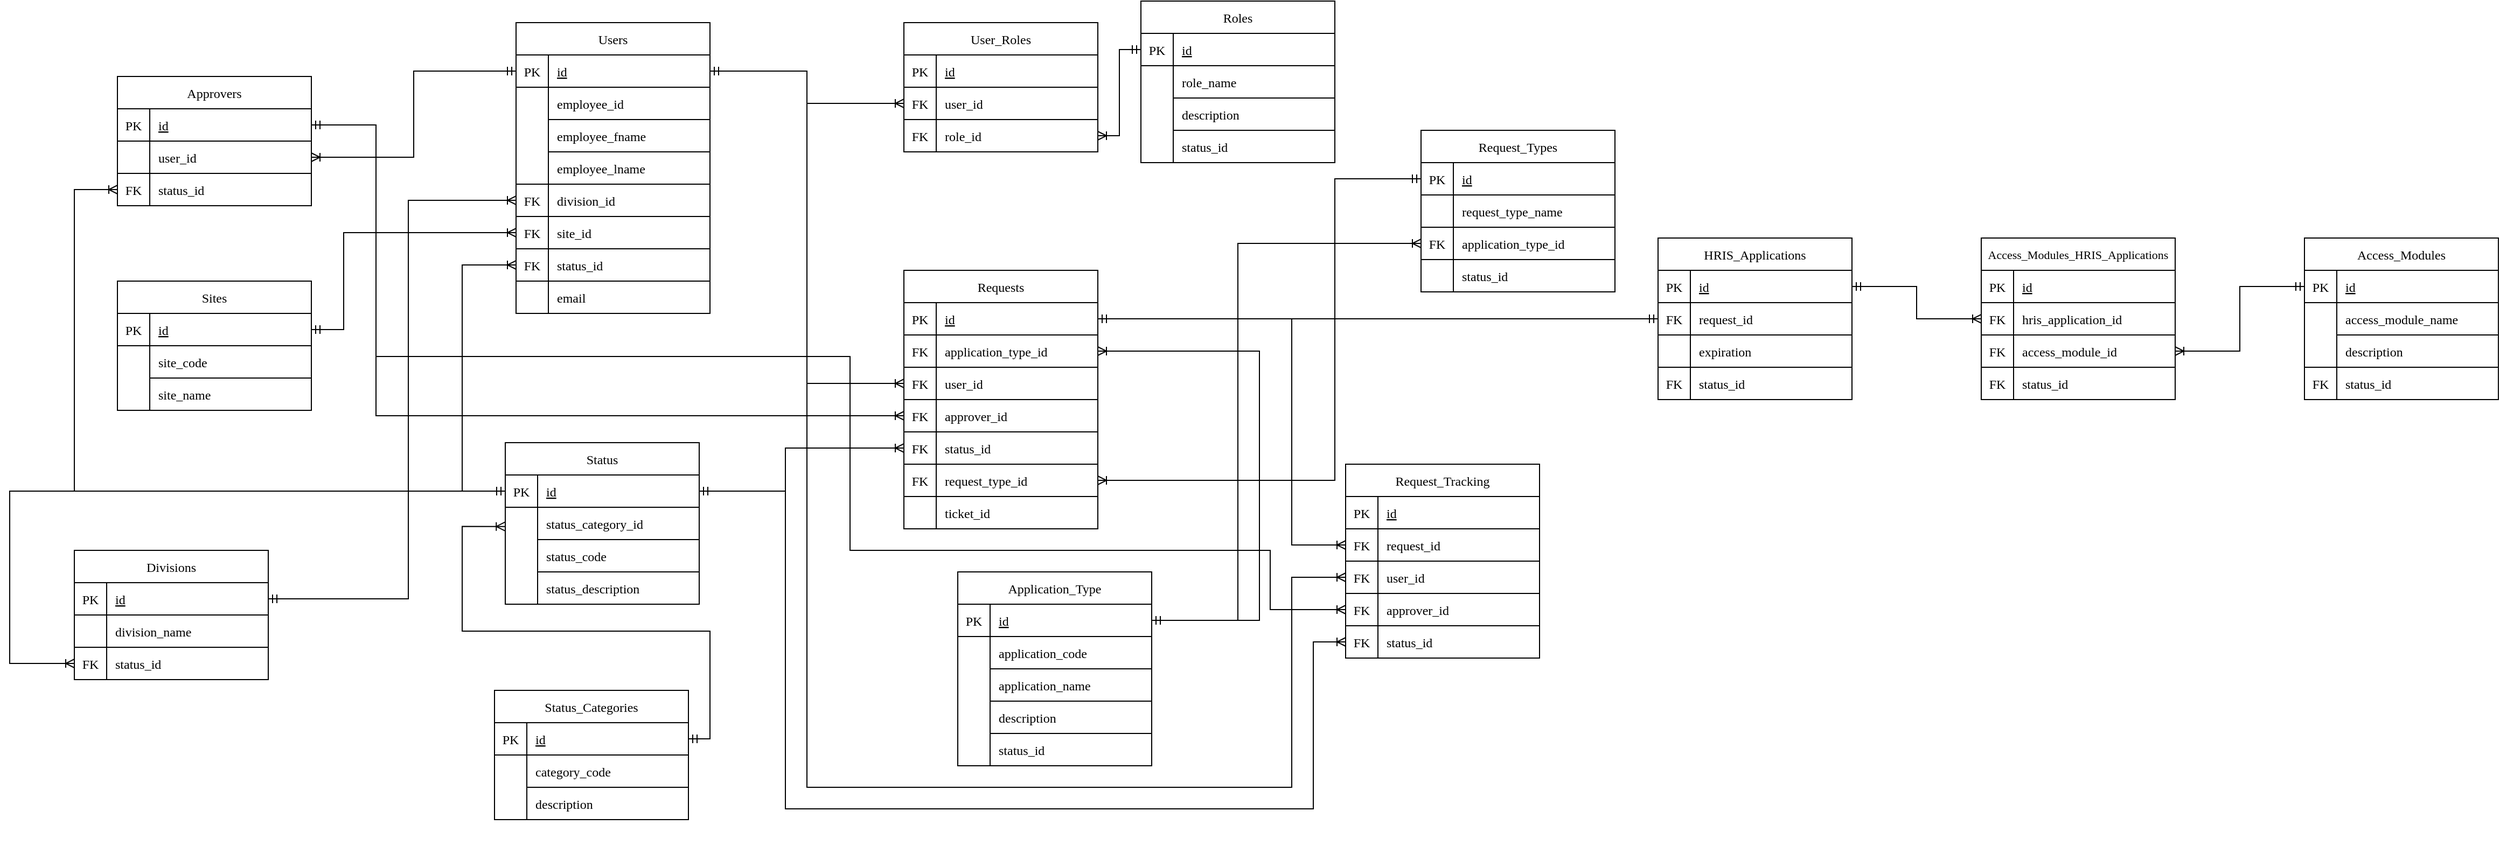 <mxfile>
    <diagram id="Lm9ZB_Z3m4b_wgLSVthe" name="Page-1">
        <mxGraphModel dx="1356" dy="543" grid="1" gridSize="10" guides="1" tooltips="1" connect="1" arrows="1" fold="1" page="0" pageScale="1" pageWidth="850" pageHeight="1100" math="0" shadow="0">
            <root>
                <mxCell id="0"/>
                <mxCell id="1" parent="0"/>
                <mxCell id="2" value="Users" style="shape=table;startSize=30;container=1;collapsible=1;childLayout=tableLayout;fixedRows=1;rowLines=0;fontStyle=0;align=center;resizeLast=1;fontFamily=Tenorite;fontSource=https%3A%2F%2Ffonts.cdnfonts.com%2Fcss%2Ftenorite%3Fstyles%3D102681%2C102679%2C102680%2C102678;" parent="1" vertex="1">
                    <mxGeometry x="390" y="290" width="180" height="270" as="geometry"/>
                </mxCell>
                <mxCell id="3" value="" style="shape=tableRow;horizontal=0;startSize=0;swimlaneHead=0;swimlaneBody=0;fillColor=none;collapsible=0;dropTarget=0;points=[[0,0.5],[1,0.5]];portConstraint=eastwest;top=0;left=0;right=0;bottom=1;fontFamily=Tenorite;fontSource=https%3A%2F%2Ffonts.cdnfonts.com%2Fcss%2Ftenorite%3Fstyles%3D102681%2C102679%2C102680%2C102678;fontStyle=0" parent="2" vertex="1">
                    <mxGeometry y="30" width="180" height="30" as="geometry"/>
                </mxCell>
                <mxCell id="4" value="PK" style="shape=partialRectangle;connectable=0;fillColor=none;top=0;left=0;bottom=0;right=0;fontStyle=0;overflow=hidden;fontFamily=Tenorite;fontSource=https%3A%2F%2Ffonts.cdnfonts.com%2Fcss%2Ftenorite%3Fstyles%3D102681%2C102679%2C102680%2C102678;" parent="3" vertex="1">
                    <mxGeometry width="30" height="30" as="geometry">
                        <mxRectangle width="30" height="30" as="alternateBounds"/>
                    </mxGeometry>
                </mxCell>
                <mxCell id="5" value="id" style="shape=partialRectangle;connectable=0;fillColor=none;top=0;left=0;bottom=0;right=0;align=left;spacingLeft=6;fontStyle=4;overflow=hidden;fontFamily=Tenorite;fontSource=https%3A%2F%2Ffonts.cdnfonts.com%2Fcss%2Ftenorite%3Fstyles%3D102681%2C102679%2C102680%2C102678;" parent="3" vertex="1">
                    <mxGeometry x="30" width="150" height="30" as="geometry">
                        <mxRectangle width="150" height="30" as="alternateBounds"/>
                    </mxGeometry>
                </mxCell>
                <mxCell id="6" value="" style="shape=tableRow;horizontal=0;startSize=0;swimlaneHead=0;swimlaneBody=0;fillColor=none;collapsible=0;dropTarget=0;points=[[0,0.5],[1,0.5]];portConstraint=eastwest;top=0;left=0;right=0;bottom=0;fontFamily=Tenorite;fontSource=https%3A%2F%2Ffonts.cdnfonts.com%2Fcss%2Ftenorite%3Fstyles%3D102681%2C102679%2C102680%2C102678;fontStyle=0" parent="2" vertex="1">
                    <mxGeometry y="60" width="180" height="30" as="geometry"/>
                </mxCell>
                <mxCell id="7" value="" style="shape=partialRectangle;connectable=0;fillColor=none;top=0;left=0;bottom=0;right=0;editable=1;overflow=hidden;fontFamily=Tenorite;fontSource=https%3A%2F%2Ffonts.cdnfonts.com%2Fcss%2Ftenorite%3Fstyles%3D102681%2C102679%2C102680%2C102678;fontStyle=0" parent="6" vertex="1">
                    <mxGeometry width="30" height="30" as="geometry">
                        <mxRectangle width="30" height="30" as="alternateBounds"/>
                    </mxGeometry>
                </mxCell>
                <mxCell id="8" value="employee_id" style="shape=partialRectangle;connectable=0;fillColor=none;top=1;left=0;bottom=1;right=1;align=left;spacingLeft=6;overflow=hidden;fontFamily=Tenorite;fontSource=https%3A%2F%2Ffonts.cdnfonts.com%2Fcss%2Ftenorite%3Fstyles%3D102681%2C102679%2C102680%2C102678;fontStyle=0" parent="6" vertex="1">
                    <mxGeometry x="30" width="150" height="30" as="geometry">
                        <mxRectangle width="150" height="30" as="alternateBounds"/>
                    </mxGeometry>
                </mxCell>
                <mxCell id="9" value="" style="shape=tableRow;horizontal=0;startSize=0;swimlaneHead=0;swimlaneBody=0;fillColor=none;collapsible=0;dropTarget=0;points=[[0,0.5],[1,0.5]];portConstraint=eastwest;top=0;left=0;right=0;bottom=0;fontFamily=Tenorite;fontSource=https%3A%2F%2Ffonts.cdnfonts.com%2Fcss%2Ftenorite%3Fstyles%3D102681%2C102679%2C102680%2C102678;fontStyle=0" parent="2" vertex="1">
                    <mxGeometry y="90" width="180" height="30" as="geometry"/>
                </mxCell>
                <mxCell id="10" value="" style="shape=partialRectangle;connectable=0;fillColor=none;top=0;left=0;bottom=0;right=0;editable=1;overflow=hidden;fontFamily=Tenorite;fontSource=https%3A%2F%2Ffonts.cdnfonts.com%2Fcss%2Ftenorite%3Fstyles%3D102681%2C102679%2C102680%2C102678;fontStyle=0" parent="9" vertex="1">
                    <mxGeometry width="30" height="30" as="geometry">
                        <mxRectangle width="30" height="30" as="alternateBounds"/>
                    </mxGeometry>
                </mxCell>
                <mxCell id="11" value="employee_fname" style="shape=partialRectangle;connectable=0;fillColor=none;top=1;left=0;bottom=1;right=1;align=left;spacingLeft=6;overflow=hidden;fontFamily=Tenorite;fontSource=https%3A%2F%2Ffonts.cdnfonts.com%2Fcss%2Ftenorite%3Fstyles%3D102681%2C102679%2C102680%2C102678;fontStyle=0" parent="9" vertex="1">
                    <mxGeometry x="30" width="150" height="30" as="geometry">
                        <mxRectangle width="150" height="30" as="alternateBounds"/>
                    </mxGeometry>
                </mxCell>
                <mxCell id="12" value="" style="shape=tableRow;horizontal=0;startSize=0;swimlaneHead=0;swimlaneBody=0;fillColor=none;collapsible=0;dropTarget=0;points=[[0,0.5],[1,0.5]];portConstraint=eastwest;top=0;left=0;right=0;bottom=0;fontFamily=Tenorite;fontSource=https%3A%2F%2Ffonts.cdnfonts.com%2Fcss%2Ftenorite%3Fstyles%3D102681%2C102679%2C102680%2C102678;fontStyle=0" parent="2" vertex="1">
                    <mxGeometry y="120" width="180" height="30" as="geometry"/>
                </mxCell>
                <mxCell id="13" value="" style="shape=partialRectangle;connectable=0;fillColor=none;top=0;left=0;bottom=0;right=0;editable=1;overflow=hidden;fontFamily=Tenorite;fontSource=https%3A%2F%2Ffonts.cdnfonts.com%2Fcss%2Ftenorite%3Fstyles%3D102681%2C102679%2C102680%2C102678;fontStyle=0" parent="12" vertex="1">
                    <mxGeometry width="30" height="30" as="geometry">
                        <mxRectangle width="30" height="30" as="alternateBounds"/>
                    </mxGeometry>
                </mxCell>
                <mxCell id="14" value="employee_lname" style="shape=partialRectangle;connectable=0;fillColor=none;top=1;left=0;bottom=1;right=1;align=left;spacingLeft=6;overflow=hidden;fontFamily=Tenorite;fontSource=https%3A%2F%2Ffonts.cdnfonts.com%2Fcss%2Ftenorite%3Fstyles%3D102681%2C102679%2C102680%2C102678;fontStyle=0" parent="12" vertex="1">
                    <mxGeometry x="30" width="150" height="30" as="geometry">
                        <mxRectangle width="150" height="30" as="alternateBounds"/>
                    </mxGeometry>
                </mxCell>
                <mxCell id="18" value="email" style="shape=partialRectangle;connectable=0;fillColor=none;top=1;left=1;bottom=1;right=1;align=left;spacingLeft=6;overflow=hidden;fontFamily=Tenorite;fontSource=https%3A%2F%2Ffonts.cdnfonts.com%2Fcss%2Ftenorite%3Fstyles%3D102681%2C102679%2C102680%2C102678;fontStyle=0" parent="1" vertex="1">
                    <mxGeometry x="420" y="530" width="150" height="30" as="geometry">
                        <mxRectangle width="150" height="30" as="alternateBounds"/>
                    </mxGeometry>
                </mxCell>
                <mxCell id="23" value="" style="shape=partialRectangle;connectable=0;fillColor=none;top=0;left=0;bottom=0;right=0;editable=1;overflow=hidden;fontFamily=Tenorite;fontSource=https%3A%2F%2Ffonts.cdnfonts.com%2Fcss%2Ftenorite%3Fstyles%3D102681%2C102679%2C102680%2C102678;fontStyle=0" parent="1" vertex="1">
                    <mxGeometry x="390" y="440" width="30" height="30" as="geometry">
                        <mxRectangle width="30" height="30" as="alternateBounds"/>
                    </mxGeometry>
                </mxCell>
                <mxCell id="24" value="" style="shape=partialRectangle;connectable=0;fillColor=none;top=0;left=0;bottom=0;right=0;editable=1;overflow=hidden;fontFamily=Tenorite;fontSource=https%3A%2F%2Ffonts.cdnfonts.com%2Fcss%2Ftenorite%3Fstyles%3D102681%2C102679%2C102680%2C102678;fontStyle=0" parent="1" vertex="1">
                    <mxGeometry x="390" y="500" width="30" height="30" as="geometry">
                        <mxRectangle width="30" height="30" as="alternateBounds"/>
                    </mxGeometry>
                </mxCell>
                <mxCell id="25" value="" style="shape=partialRectangle;connectable=0;fillColor=none;top=0;left=0;bottom=0;right=0;editable=1;overflow=hidden;fontFamily=Tenorite;fontSource=https%3A%2F%2Ffonts.cdnfonts.com%2Fcss%2Ftenorite%3Fstyles%3D102681%2C102679%2C102680%2C102678;fontStyle=0" parent="1" vertex="1">
                    <mxGeometry x="390" y="530" width="30" height="30" as="geometry">
                        <mxRectangle width="30" height="30" as="alternateBounds"/>
                    </mxGeometry>
                </mxCell>
                <mxCell id="26" value="Roles" style="shape=table;startSize=30;container=1;collapsible=1;childLayout=tableLayout;fixedRows=1;rowLines=0;fontStyle=0;align=center;resizeLast=1;fontFamily=Tenorite;fontSource=https%3A%2F%2Ffonts.cdnfonts.com%2Fcss%2Ftenorite%3Fstyles%3D102681%2C102679%2C102680%2C102678;" parent="1" vertex="1">
                    <mxGeometry x="970" y="270" width="180" height="150" as="geometry"/>
                </mxCell>
                <mxCell id="27" value="" style="shape=tableRow;horizontal=0;startSize=0;swimlaneHead=0;swimlaneBody=0;fillColor=none;collapsible=0;dropTarget=0;points=[[0,0.5],[1,0.5]];portConstraint=eastwest;top=0;left=0;right=0;bottom=1;fontFamily=Tenorite;fontSource=https%3A%2F%2Ffonts.cdnfonts.com%2Fcss%2Ftenorite%3Fstyles%3D102681%2C102679%2C102680%2C102678;fontStyle=0" parent="26" vertex="1">
                    <mxGeometry y="30" width="180" height="30" as="geometry"/>
                </mxCell>
                <mxCell id="28" value="PK" style="shape=partialRectangle;connectable=0;fillColor=none;top=0;left=0;bottom=0;right=0;fontStyle=0;overflow=hidden;fontFamily=Tenorite;fontSource=https%3A%2F%2Ffonts.cdnfonts.com%2Fcss%2Ftenorite%3Fstyles%3D102681%2C102679%2C102680%2C102678;" parent="27" vertex="1">
                    <mxGeometry width="30" height="30" as="geometry">
                        <mxRectangle width="30" height="30" as="alternateBounds"/>
                    </mxGeometry>
                </mxCell>
                <mxCell id="29" value="id" style="shape=partialRectangle;connectable=0;fillColor=none;top=0;left=0;bottom=0;right=0;align=left;spacingLeft=6;fontStyle=4;overflow=hidden;fontFamily=Tenorite;fontSource=https%3A%2F%2Ffonts.cdnfonts.com%2Fcss%2Ftenorite%3Fstyles%3D102681%2C102679%2C102680%2C102678;" parent="27" vertex="1">
                    <mxGeometry x="30" width="150" height="30" as="geometry">
                        <mxRectangle width="150" height="30" as="alternateBounds"/>
                    </mxGeometry>
                </mxCell>
                <mxCell id="30" value="" style="shape=tableRow;horizontal=0;startSize=0;swimlaneHead=0;swimlaneBody=0;fillColor=none;collapsible=0;dropTarget=0;points=[[0,0.5],[1,0.5]];portConstraint=eastwest;top=0;left=0;right=0;bottom=0;fontFamily=Tenorite;fontSource=https%3A%2F%2Ffonts.cdnfonts.com%2Fcss%2Ftenorite%3Fstyles%3D102681%2C102679%2C102680%2C102678;fontStyle=0" parent="26" vertex="1">
                    <mxGeometry y="60" width="180" height="30" as="geometry"/>
                </mxCell>
                <mxCell id="31" value="" style="shape=partialRectangle;connectable=0;fillColor=none;top=0;left=0;bottom=0;right=0;editable=1;overflow=hidden;fontFamily=Tenorite;fontSource=https%3A%2F%2Ffonts.cdnfonts.com%2Fcss%2Ftenorite%3Fstyles%3D102681%2C102679%2C102680%2C102678;fontStyle=0" parent="30" vertex="1">
                    <mxGeometry width="30" height="30" as="geometry">
                        <mxRectangle width="30" height="30" as="alternateBounds"/>
                    </mxGeometry>
                </mxCell>
                <mxCell id="32" value="role_name" style="shape=partialRectangle;connectable=0;fillColor=none;top=1;left=0;bottom=1;right=1;align=left;spacingLeft=6;overflow=hidden;fontFamily=Tenorite;fontSource=https%3A%2F%2Ffonts.cdnfonts.com%2Fcss%2Ftenorite%3Fstyles%3D102681%2C102679%2C102680%2C102678;fontStyle=0" parent="30" vertex="1">
                    <mxGeometry x="30" width="150" height="30" as="geometry">
                        <mxRectangle width="150" height="30" as="alternateBounds"/>
                    </mxGeometry>
                </mxCell>
                <mxCell id="33" value="" style="shape=tableRow;horizontal=0;startSize=0;swimlaneHead=0;swimlaneBody=0;fillColor=none;collapsible=0;dropTarget=0;points=[[0,0.5],[1,0.5]];portConstraint=eastwest;top=0;left=0;right=0;bottom=0;fontFamily=Tenorite;fontSource=https%3A%2F%2Ffonts.cdnfonts.com%2Fcss%2Ftenorite%3Fstyles%3D102681%2C102679%2C102680%2C102678;fontStyle=0" parent="26" vertex="1">
                    <mxGeometry y="90" width="180" height="30" as="geometry"/>
                </mxCell>
                <mxCell id="34" value="" style="shape=partialRectangle;connectable=0;fillColor=none;top=0;left=0;bottom=0;right=0;editable=1;overflow=hidden;fontFamily=Tenorite;fontSource=https%3A%2F%2Ffonts.cdnfonts.com%2Fcss%2Ftenorite%3Fstyles%3D102681%2C102679%2C102680%2C102678;fontStyle=0" parent="33" vertex="1">
                    <mxGeometry width="30" height="30" as="geometry">
                        <mxRectangle width="30" height="30" as="alternateBounds"/>
                    </mxGeometry>
                </mxCell>
                <mxCell id="35" value="description" style="shape=partialRectangle;connectable=0;fillColor=none;top=1;left=0;bottom=1;right=1;align=left;spacingLeft=6;overflow=hidden;fontFamily=Tenorite;fontSource=https%3A%2F%2Ffonts.cdnfonts.com%2Fcss%2Ftenorite%3Fstyles%3D102681%2C102679%2C102680%2C102678;fontStyle=0" parent="33" vertex="1">
                    <mxGeometry x="30" width="150" height="30" as="geometry">
                        <mxRectangle width="150" height="30" as="alternateBounds"/>
                    </mxGeometry>
                </mxCell>
                <mxCell id="36" value="" style="shape=tableRow;horizontal=0;startSize=0;swimlaneHead=0;swimlaneBody=0;fillColor=none;collapsible=0;dropTarget=0;points=[[0,0.5],[1,0.5]];portConstraint=eastwest;top=0;left=0;right=0;bottom=0;fontFamily=Tenorite;fontSource=https%3A%2F%2Ffonts.cdnfonts.com%2Fcss%2Ftenorite%3Fstyles%3D102681%2C102679%2C102680%2C102678;fontStyle=0" parent="26" vertex="1">
                    <mxGeometry y="120" width="180" height="30" as="geometry"/>
                </mxCell>
                <mxCell id="37" value="" style="shape=partialRectangle;connectable=0;fillColor=none;top=0;left=0;bottom=0;right=0;editable=1;overflow=hidden;fontFamily=Tenorite;fontSource=https%3A%2F%2Ffonts.cdnfonts.com%2Fcss%2Ftenorite%3Fstyles%3D102681%2C102679%2C102680%2C102678;fontStyle=0" parent="36" vertex="1">
                    <mxGeometry width="30" height="30" as="geometry">
                        <mxRectangle width="30" height="30" as="alternateBounds"/>
                    </mxGeometry>
                </mxCell>
                <mxCell id="38" value="status_id" style="shape=partialRectangle;connectable=0;fillColor=none;top=1;left=0;bottom=1;right=1;align=left;spacingLeft=6;overflow=hidden;fontFamily=Tenorite;fontSource=https%3A%2F%2Ffonts.cdnfonts.com%2Fcss%2Ftenorite%3Fstyles%3D102681%2C102679%2C102680%2C102678;fontStyle=0" parent="36" vertex="1">
                    <mxGeometry x="30" width="150" height="30" as="geometry">
                        <mxRectangle width="150" height="30" as="alternateBounds"/>
                    </mxGeometry>
                </mxCell>
                <mxCell id="46" value="User_Roles" style="shape=table;startSize=30;container=1;collapsible=1;childLayout=tableLayout;fixedRows=1;rowLines=0;fontStyle=0;align=center;resizeLast=1;fontFamily=Tenorite;fontSource=https%3A%2F%2Ffonts.cdnfonts.com%2Fcss%2Ftenorite%3Fstyles%3D102681%2C102679%2C102680%2C102678;" parent="1" vertex="1">
                    <mxGeometry x="750" y="290" width="180" height="120" as="geometry"/>
                </mxCell>
                <mxCell id="47" value="" style="shape=tableRow;horizontal=0;startSize=0;swimlaneHead=0;swimlaneBody=0;fillColor=none;collapsible=0;dropTarget=0;points=[[0,0.5],[1,0.5]];portConstraint=eastwest;top=0;left=0;right=0;bottom=1;fontFamily=Tenorite;fontSource=https%3A%2F%2Ffonts.cdnfonts.com%2Fcss%2Ftenorite%3Fstyles%3D102681%2C102679%2C102680%2C102678;fontStyle=0" parent="46" vertex="1">
                    <mxGeometry y="30" width="180" height="30" as="geometry"/>
                </mxCell>
                <mxCell id="48" value="PK" style="shape=partialRectangle;connectable=0;fillColor=none;top=0;left=0;bottom=0;right=0;fontStyle=0;overflow=hidden;fontFamily=Tenorite;fontSource=https%3A%2F%2Ffonts.cdnfonts.com%2Fcss%2Ftenorite%3Fstyles%3D102681%2C102679%2C102680%2C102678;" parent="47" vertex="1">
                    <mxGeometry width="30" height="30" as="geometry">
                        <mxRectangle width="30" height="30" as="alternateBounds"/>
                    </mxGeometry>
                </mxCell>
                <mxCell id="49" value="id" style="shape=partialRectangle;connectable=0;fillColor=none;top=0;left=0;bottom=0;right=0;align=left;spacingLeft=6;fontStyle=4;overflow=hidden;fontFamily=Tenorite;fontSource=https%3A%2F%2Ffonts.cdnfonts.com%2Fcss%2Ftenorite%3Fstyles%3D102681%2C102679%2C102680%2C102678;" parent="47" vertex="1">
                    <mxGeometry x="30" width="150" height="30" as="geometry">
                        <mxRectangle width="150" height="30" as="alternateBounds"/>
                    </mxGeometry>
                </mxCell>
                <mxCell id="50" value="" style="shape=tableRow;horizontal=0;startSize=0;swimlaneHead=0;swimlaneBody=0;fillColor=none;collapsible=0;dropTarget=0;points=[[0,0.5],[1,0.5]];portConstraint=eastwest;top=0;left=0;right=0;bottom=0;fontFamily=Tenorite;fontSource=https%3A%2F%2Ffonts.cdnfonts.com%2Fcss%2Ftenorite%3Fstyles%3D102681%2C102679%2C102680%2C102678;fontStyle=0" parent="46" vertex="1">
                    <mxGeometry y="60" width="180" height="30" as="geometry"/>
                </mxCell>
                <mxCell id="51" value="" style="shape=partialRectangle;connectable=0;fillColor=none;top=0;left=0;bottom=0;right=0;editable=1;overflow=hidden;fontFamily=Tenorite;fontSource=https%3A%2F%2Ffonts.cdnfonts.com%2Fcss%2Ftenorite%3Fstyles%3D102681%2C102679%2C102680%2C102678;fontStyle=0" parent="50" vertex="1">
                    <mxGeometry width="30" height="30" as="geometry">
                        <mxRectangle width="30" height="30" as="alternateBounds"/>
                    </mxGeometry>
                </mxCell>
                <mxCell id="52" value="user_id" style="shape=partialRectangle;connectable=0;fillColor=none;top=1;left=0;bottom=1;right=1;align=left;spacingLeft=6;overflow=hidden;fontFamily=Tenorite;fontSource=https%3A%2F%2Ffonts.cdnfonts.com%2Fcss%2Ftenorite%3Fstyles%3D102681%2C102679%2C102680%2C102678;fontStyle=0" parent="50" vertex="1">
                    <mxGeometry x="30" width="150" height="30" as="geometry">
                        <mxRectangle width="150" height="30" as="alternateBounds"/>
                    </mxGeometry>
                </mxCell>
                <mxCell id="53" value="" style="shape=tableRow;horizontal=0;startSize=0;swimlaneHead=0;swimlaneBody=0;fillColor=none;collapsible=0;dropTarget=0;points=[[0,0.5],[1,0.5]];portConstraint=eastwest;top=0;left=0;right=0;bottom=0;fontFamily=Tenorite;fontSource=https%3A%2F%2Ffonts.cdnfonts.com%2Fcss%2Ftenorite%3Fstyles%3D102681%2C102679%2C102680%2C102678;fontStyle=0" parent="46" vertex="1">
                    <mxGeometry y="90" width="180" height="30" as="geometry"/>
                </mxCell>
                <mxCell id="54" value="" style="shape=partialRectangle;connectable=0;fillColor=none;top=0;left=0;bottom=0;right=0;editable=1;overflow=hidden;fontFamily=Tenorite;fontSource=https%3A%2F%2Ffonts.cdnfonts.com%2Fcss%2Ftenorite%3Fstyles%3D102681%2C102679%2C102680%2C102678;fontStyle=0" parent="53" vertex="1">
                    <mxGeometry width="30" height="30" as="geometry">
                        <mxRectangle width="30" height="30" as="alternateBounds"/>
                    </mxGeometry>
                </mxCell>
                <mxCell id="55" value="role_id" style="shape=partialRectangle;connectable=0;fillColor=none;top=1;left=0;bottom=1;right=1;align=left;spacingLeft=6;overflow=hidden;fontFamily=Tenorite;fontSource=https%3A%2F%2Ffonts.cdnfonts.com%2Fcss%2Ftenorite%3Fstyles%3D102681%2C102679%2C102680%2C102678;fontStyle=0" parent="53" vertex="1">
                    <mxGeometry x="30" width="150" height="30" as="geometry">
                        <mxRectangle width="150" height="30" as="alternateBounds"/>
                    </mxGeometry>
                </mxCell>
                <mxCell id="59" style="edgeStyle=orthogonalEdgeStyle;html=1;fontFamily=Tenorite;fontSource=https%3A%2F%2Ffonts.cdnfonts.com%2Fcss%2Ftenorite%3Fstyles%3D102681%2C102679%2C102680%2C102678;rounded=0;entryX=0;entryY=0.5;entryDx=0;entryDy=0;startArrow=ERmandOne;startFill=0;endArrow=ERoneToMany;endFill=0;" parent="1" source="3" target="50" edge="1">
                    <mxGeometry relative="1" as="geometry"/>
                </mxCell>
                <mxCell id="60" value="FK" style="shape=partialRectangle;connectable=0;fillColor=none;top=1;left=1;bottom=1;right=1;fontStyle=0;overflow=hidden;fontFamily=Tenorite;fontSource=https%3A%2F%2Ffonts.cdnfonts.com%2Fcss%2Ftenorite%3Fstyles%3D102681%2C102679%2C102680%2C102678;" parent="1" vertex="1">
                    <mxGeometry x="750" y="350" width="30" height="30" as="geometry">
                        <mxRectangle width="30" height="30" as="alternateBounds"/>
                    </mxGeometry>
                </mxCell>
                <mxCell id="61" style="edgeStyle=orthogonalEdgeStyle;rounded=0;html=1;entryX=1;entryY=0.5;entryDx=0;entryDy=0;fontFamily=Tenorite;fontSource=https%3A%2F%2Ffonts.cdnfonts.com%2Fcss%2Ftenorite%3Fstyles%3D102681%2C102679%2C102680%2C102678;startArrow=ERmandOne;startFill=0;endArrow=ERoneToMany;endFill=0;" parent="1" source="27" target="53" edge="1">
                    <mxGeometry relative="1" as="geometry"/>
                </mxCell>
                <mxCell id="62" value="FK" style="shape=partialRectangle;connectable=0;fillColor=none;top=1;left=1;bottom=1;right=1;fontStyle=0;overflow=hidden;fontFamily=Tenorite;fontSource=https%3A%2F%2Ffonts.cdnfonts.com%2Fcss%2Ftenorite%3Fstyles%3D102681%2C102679%2C102680%2C102678;" parent="1" vertex="1">
                    <mxGeometry x="750" y="380" width="30" height="30" as="geometry">
                        <mxRectangle width="30" height="30" as="alternateBounds"/>
                    </mxGeometry>
                </mxCell>
                <mxCell id="96" value="" style="group" parent="1" vertex="1" connectable="0">
                    <mxGeometry x="750" y="520" width="180" height="180" as="geometry"/>
                </mxCell>
                <mxCell id="76" value="Requests" style="shape=table;startSize=30;container=1;collapsible=1;childLayout=tableLayout;fixedRows=1;rowLines=0;fontStyle=0;align=center;resizeLast=1;fontFamily=Tenorite;fontSource=https%3A%2F%2Ffonts.cdnfonts.com%2Fcss%2Ftenorite%3Fstyles%3D102681%2C102679%2C102680%2C102678;" parent="96" vertex="1">
                    <mxGeometry width="180" height="180" as="geometry"/>
                </mxCell>
                <mxCell id="77" value="" style="shape=tableRow;horizontal=0;startSize=0;swimlaneHead=0;swimlaneBody=0;fillColor=none;collapsible=0;dropTarget=0;points=[[0,0.5],[1,0.5]];portConstraint=eastwest;top=0;left=0;right=0;bottom=1;fontFamily=Tenorite;fontSource=https%3A%2F%2Ffonts.cdnfonts.com%2Fcss%2Ftenorite%3Fstyles%3D102681%2C102679%2C102680%2C102678;fontStyle=0" parent="76" vertex="1">
                    <mxGeometry y="30" width="180" height="30" as="geometry"/>
                </mxCell>
                <mxCell id="78" value="PK" style="shape=partialRectangle;connectable=0;fillColor=none;top=0;left=0;bottom=0;right=0;fontStyle=0;overflow=hidden;fontFamily=Tenorite;fontSource=https%3A%2F%2Ffonts.cdnfonts.com%2Fcss%2Ftenorite%3Fstyles%3D102681%2C102679%2C102680%2C102678;" parent="77" vertex="1">
                    <mxGeometry width="30" height="30" as="geometry">
                        <mxRectangle width="30" height="30" as="alternateBounds"/>
                    </mxGeometry>
                </mxCell>
                <mxCell id="79" value="id" style="shape=partialRectangle;connectable=0;fillColor=none;top=0;left=0;bottom=0;right=0;align=left;spacingLeft=6;fontStyle=4;overflow=hidden;fontFamily=Tenorite;fontSource=https%3A%2F%2Ffonts.cdnfonts.com%2Fcss%2Ftenorite%3Fstyles%3D102681%2C102679%2C102680%2C102678;" parent="77" vertex="1">
                    <mxGeometry x="30" width="150" height="30" as="geometry">
                        <mxRectangle width="150" height="30" as="alternateBounds"/>
                    </mxGeometry>
                </mxCell>
                <mxCell id="80" value="" style="shape=tableRow;horizontal=0;startSize=0;swimlaneHead=0;swimlaneBody=0;fillColor=none;collapsible=0;dropTarget=0;points=[[0,0.5],[1,0.5]];portConstraint=eastwest;top=0;left=0;right=0;bottom=0;fontFamily=Tenorite;fontSource=https%3A%2F%2Ffonts.cdnfonts.com%2Fcss%2Ftenorite%3Fstyles%3D102681%2C102679%2C102680%2C102678;fontStyle=0" parent="76" vertex="1">
                    <mxGeometry y="60" width="180" height="30" as="geometry"/>
                </mxCell>
                <mxCell id="81" value="" style="shape=partialRectangle;connectable=0;fillColor=none;top=0;left=0;bottom=0;right=0;editable=1;overflow=hidden;fontFamily=Tenorite;fontSource=https%3A%2F%2Ffonts.cdnfonts.com%2Fcss%2Ftenorite%3Fstyles%3D102681%2C102679%2C102680%2C102678;fontStyle=0" parent="80" vertex="1">
                    <mxGeometry width="30" height="30" as="geometry">
                        <mxRectangle width="30" height="30" as="alternateBounds"/>
                    </mxGeometry>
                </mxCell>
                <mxCell id="82" value="application_type_id" style="shape=partialRectangle;connectable=0;fillColor=none;top=1;left=0;bottom=1;right=1;align=left;spacingLeft=6;overflow=hidden;fontFamily=Tenorite;fontSource=https%3A%2F%2Ffonts.cdnfonts.com%2Fcss%2Ftenorite%3Fstyles%3D102681%2C102679%2C102680%2C102678;fontStyle=0" parent="80" vertex="1">
                    <mxGeometry x="30" width="150" height="30" as="geometry">
                        <mxRectangle width="150" height="30" as="alternateBounds"/>
                    </mxGeometry>
                </mxCell>
                <mxCell id="83" value="" style="shape=tableRow;horizontal=0;startSize=0;swimlaneHead=0;swimlaneBody=0;fillColor=none;collapsible=0;dropTarget=0;points=[[0,0.5],[1,0.5]];portConstraint=eastwest;top=0;left=0;right=0;bottom=0;fontFamily=Tenorite;fontSource=https%3A%2F%2Ffonts.cdnfonts.com%2Fcss%2Ftenorite%3Fstyles%3D102681%2C102679%2C102680%2C102678;fontStyle=0" parent="76" vertex="1">
                    <mxGeometry y="90" width="180" height="30" as="geometry"/>
                </mxCell>
                <mxCell id="84" value="" style="shape=partialRectangle;connectable=0;fillColor=none;top=0;left=0;bottom=0;right=0;editable=1;overflow=hidden;fontFamily=Tenorite;fontSource=https%3A%2F%2Ffonts.cdnfonts.com%2Fcss%2Ftenorite%3Fstyles%3D102681%2C102679%2C102680%2C102678;fontStyle=0" parent="83" vertex="1">
                    <mxGeometry width="30" height="30" as="geometry">
                        <mxRectangle width="30" height="30" as="alternateBounds"/>
                    </mxGeometry>
                </mxCell>
                <mxCell id="85" value="user_id" style="shape=partialRectangle;connectable=0;fillColor=none;top=1;left=0;bottom=1;right=1;align=left;spacingLeft=6;overflow=hidden;fontFamily=Tenorite;fontSource=https%3A%2F%2Ffonts.cdnfonts.com%2Fcss%2Ftenorite%3Fstyles%3D102681%2C102679%2C102680%2C102678;fontStyle=0" parent="83" vertex="1">
                    <mxGeometry x="30" width="150" height="30" as="geometry">
                        <mxRectangle width="150" height="30" as="alternateBounds"/>
                    </mxGeometry>
                </mxCell>
                <mxCell id="86" value="" style="shape=tableRow;horizontal=0;startSize=0;swimlaneHead=0;swimlaneBody=0;fillColor=none;collapsible=0;dropTarget=0;points=[[0,0.5],[1,0.5]];portConstraint=eastwest;top=0;left=0;right=0;bottom=0;fontFamily=Tenorite;fontSource=https%3A%2F%2Ffonts.cdnfonts.com%2Fcss%2Ftenorite%3Fstyles%3D102681%2C102679%2C102680%2C102678;fontStyle=0" parent="76" vertex="1">
                    <mxGeometry y="120" width="180" height="30" as="geometry"/>
                </mxCell>
                <mxCell id="87" value="" style="shape=partialRectangle;connectable=0;fillColor=none;top=0;left=0;bottom=0;right=0;editable=1;overflow=hidden;fontFamily=Tenorite;fontSource=https%3A%2F%2Ffonts.cdnfonts.com%2Fcss%2Ftenorite%3Fstyles%3D102681%2C102679%2C102680%2C102678;fontStyle=0" parent="86" vertex="1">
                    <mxGeometry width="30" height="30" as="geometry">
                        <mxRectangle width="30" height="30" as="alternateBounds"/>
                    </mxGeometry>
                </mxCell>
                <mxCell id="88" value="approver_id" style="shape=partialRectangle;connectable=0;fillColor=none;top=1;left=0;bottom=1;right=1;align=left;spacingLeft=6;overflow=hidden;fontFamily=Tenorite;fontSource=https%3A%2F%2Ffonts.cdnfonts.com%2Fcss%2Ftenorite%3Fstyles%3D102681%2C102679%2C102680%2C102678;fontStyle=0" parent="86" vertex="1">
                    <mxGeometry x="30" width="150" height="30" as="geometry">
                        <mxRectangle width="150" height="30" as="alternateBounds"/>
                    </mxGeometry>
                </mxCell>
                <mxCell id="95" value="" style="shape=partialRectangle;connectable=0;fillColor=none;top=0;left=0;bottom=0;right=0;editable=1;overflow=hidden;fontFamily=Tenorite;fontSource=https%3A%2F%2Ffonts.cdnfonts.com%2Fcss%2Ftenorite%3Fstyles%3D102681%2C102679%2C102680%2C102678;fontStyle=0" parent="96" vertex="1">
                    <mxGeometry y="160" width="30" height="20" as="geometry">
                        <mxRectangle width="30" height="30" as="alternateBounds"/>
                    </mxGeometry>
                </mxCell>
                <mxCell id="98" value="FK" style="shape=partialRectangle;connectable=0;fillColor=none;top=1;left=1;bottom=1;right=1;fontStyle=0;overflow=hidden;fontFamily=Tenorite;fontSource=https%3A%2F%2Ffonts.cdnfonts.com%2Fcss%2Ftenorite%3Fstyles%3D102681%2C102679%2C102680%2C102678;" parent="96" vertex="1">
                    <mxGeometry y="90" width="30" height="30" as="geometry">
                        <mxRectangle width="30" height="30" as="alternateBounds"/>
                    </mxGeometry>
                </mxCell>
                <mxCell id="221" value="FK" style="shape=partialRectangle;connectable=0;fillColor=none;top=1;left=1;bottom=1;right=1;fontStyle=0;overflow=hidden;fontFamily=Tenorite;fontSource=https%3A%2F%2Ffonts.cdnfonts.com%2Fcss%2Ftenorite%3Fstyles%3D102681%2C102679%2C102680%2C102678;" parent="96" vertex="1">
                    <mxGeometry y="120" width="30" height="30" as="geometry">
                        <mxRectangle width="30" height="30" as="alternateBounds"/>
                    </mxGeometry>
                </mxCell>
                <mxCell id="283" value="FK" style="shape=partialRectangle;connectable=0;fillColor=none;top=1;left=1;bottom=1;right=1;fontStyle=0;overflow=hidden;fontFamily=Tenorite;fontSource=https%3A%2F%2Ffonts.cdnfonts.com%2Fcss%2Ftenorite%3Fstyles%3D102681%2C102679%2C102680%2C102678;" parent="96" vertex="1">
                    <mxGeometry y="60" width="30" height="30" as="geometry">
                        <mxRectangle width="30" height="30" as="alternateBounds"/>
                    </mxGeometry>
                </mxCell>
                <mxCell id="285" value="" style="shape=tableRow;horizontal=0;startSize=0;swimlaneHead=0;swimlaneBody=0;fillColor=none;collapsible=0;dropTarget=0;points=[[0,0.5],[1,0.5]];portConstraint=eastwest;top=0;left=0;right=0;bottom=0;fontFamily=Tenorite;fontSource=https%3A%2F%2Ffonts.cdnfonts.com%2Fcss%2Ftenorite%3Fstyles%3D102681%2C102679%2C102680%2C102678;fontStyle=0" parent="96" vertex="1">
                    <mxGeometry y="150" width="180" height="30" as="geometry"/>
                </mxCell>
                <mxCell id="286" value="" style="shape=partialRectangle;connectable=0;fillColor=none;top=0;left=0;bottom=0;right=0;editable=1;overflow=hidden;fontFamily=Tenorite;fontSource=https%3A%2F%2Ffonts.cdnfonts.com%2Fcss%2Ftenorite%3Fstyles%3D102681%2C102679%2C102680%2C102678;fontStyle=0" parent="285" vertex="1">
                    <mxGeometry width="30" height="30" as="geometry">
                        <mxRectangle width="30" height="30" as="alternateBounds"/>
                    </mxGeometry>
                </mxCell>
                <mxCell id="287" value="status_id" style="shape=partialRectangle;connectable=0;fillColor=none;top=1;left=0;bottom=1;right=1;align=left;spacingLeft=6;overflow=hidden;fontFamily=Tenorite;fontSource=https%3A%2F%2Ffonts.cdnfonts.com%2Fcss%2Ftenorite%3Fstyles%3D102681%2C102679%2C102680%2C102678;fontStyle=0" parent="285" vertex="1">
                    <mxGeometry x="30" width="150" height="30" as="geometry">
                        <mxRectangle width="150" height="30" as="alternateBounds"/>
                    </mxGeometry>
                </mxCell>
                <mxCell id="288" value="FK" style="shape=partialRectangle;connectable=0;fillColor=none;top=1;left=1;bottom=1;right=1;fontStyle=0;overflow=hidden;fontFamily=Tenorite;fontSource=https%3A%2F%2Ffonts.cdnfonts.com%2Fcss%2Ftenorite%3Fstyles%3D102681%2C102679%2C102680%2C102678;" parent="96" vertex="1">
                    <mxGeometry y="150" width="30" height="30" as="geometry">
                        <mxRectangle width="30" height="30" as="alternateBounds"/>
                    </mxGeometry>
                </mxCell>
                <mxCell id="97" style="edgeStyle=orthogonalEdgeStyle;rounded=0;html=1;entryX=0;entryY=0.5;entryDx=0;entryDy=0;fontFamily=Tenorite;fontSource=https%3A%2F%2Ffonts.cdnfonts.com%2Fcss%2Ftenorite%3Fstyles%3D102681%2C102679%2C102680%2C102678;startArrow=ERmandOne;startFill=0;endArrow=ERoneToMany;endFill=0;" parent="1" source="3" target="83" edge="1">
                    <mxGeometry relative="1" as="geometry">
                        <Array as="points">
                            <mxPoint x="660" y="335"/>
                            <mxPoint x="660" y="625"/>
                        </Array>
                    </mxGeometry>
                </mxCell>
                <mxCell id="99" value="" style="group" parent="1" vertex="1" connectable="0">
                    <mxGeometry x="800" y="800" width="180" height="180" as="geometry"/>
                </mxCell>
                <mxCell id="100" value="Application_Type" style="shape=table;startSize=30;container=1;collapsible=1;childLayout=tableLayout;fixedRows=1;rowLines=0;fontStyle=0;align=center;resizeLast=1;fontFamily=Tenorite;fontSource=https%3A%2F%2Ffonts.cdnfonts.com%2Fcss%2Ftenorite%3Fstyles%3D102681%2C102679%2C102680%2C102678;" parent="99" vertex="1">
                    <mxGeometry width="180" height="180" as="geometry"/>
                </mxCell>
                <mxCell id="101" value="" style="shape=tableRow;horizontal=0;startSize=0;swimlaneHead=0;swimlaneBody=0;fillColor=none;collapsible=0;dropTarget=0;points=[[0,0.5],[1,0.5]];portConstraint=eastwest;top=0;left=0;right=0;bottom=1;fontFamily=Tenorite;fontSource=https%3A%2F%2Ffonts.cdnfonts.com%2Fcss%2Ftenorite%3Fstyles%3D102681%2C102679%2C102680%2C102678;fontStyle=0" parent="100" vertex="1">
                    <mxGeometry y="30" width="180" height="30" as="geometry"/>
                </mxCell>
                <mxCell id="102" value="PK" style="shape=partialRectangle;connectable=0;fillColor=none;top=0;left=0;bottom=0;right=0;fontStyle=0;overflow=hidden;fontFamily=Tenorite;fontSource=https%3A%2F%2Ffonts.cdnfonts.com%2Fcss%2Ftenorite%3Fstyles%3D102681%2C102679%2C102680%2C102678;" parent="101" vertex="1">
                    <mxGeometry width="30" height="30" as="geometry">
                        <mxRectangle width="30" height="30" as="alternateBounds"/>
                    </mxGeometry>
                </mxCell>
                <mxCell id="103" value="id" style="shape=partialRectangle;connectable=0;fillColor=none;top=0;left=0;bottom=0;right=0;align=left;spacingLeft=6;fontStyle=4;overflow=hidden;fontFamily=Tenorite;fontSource=https%3A%2F%2Ffonts.cdnfonts.com%2Fcss%2Ftenorite%3Fstyles%3D102681%2C102679%2C102680%2C102678;" parent="101" vertex="1">
                    <mxGeometry x="30" width="150" height="30" as="geometry">
                        <mxRectangle width="150" height="30" as="alternateBounds"/>
                    </mxGeometry>
                </mxCell>
                <mxCell id="104" value="" style="shape=tableRow;horizontal=0;startSize=0;swimlaneHead=0;swimlaneBody=0;fillColor=none;collapsible=0;dropTarget=0;points=[[0,0.5],[1,0.5]];portConstraint=eastwest;top=0;left=0;right=0;bottom=0;fontFamily=Tenorite;fontSource=https%3A%2F%2Ffonts.cdnfonts.com%2Fcss%2Ftenorite%3Fstyles%3D102681%2C102679%2C102680%2C102678;fontStyle=0" parent="100" vertex="1">
                    <mxGeometry y="60" width="180" height="30" as="geometry"/>
                </mxCell>
                <mxCell id="105" value="" style="shape=partialRectangle;connectable=0;fillColor=none;top=0;left=0;bottom=0;right=0;editable=1;overflow=hidden;fontFamily=Tenorite;fontSource=https%3A%2F%2Ffonts.cdnfonts.com%2Fcss%2Ftenorite%3Fstyles%3D102681%2C102679%2C102680%2C102678;fontStyle=0" parent="104" vertex="1">
                    <mxGeometry width="30" height="30" as="geometry">
                        <mxRectangle width="30" height="30" as="alternateBounds"/>
                    </mxGeometry>
                </mxCell>
                <mxCell id="106" value="application_code" style="shape=partialRectangle;connectable=0;fillColor=none;top=1;left=0;bottom=1;right=1;align=left;spacingLeft=6;overflow=hidden;fontFamily=Tenorite;fontSource=https%3A%2F%2Ffonts.cdnfonts.com%2Fcss%2Ftenorite%3Fstyles%3D102681%2C102679%2C102680%2C102678;fontStyle=0" parent="104" vertex="1">
                    <mxGeometry x="30" width="150" height="30" as="geometry">
                        <mxRectangle width="150" height="30" as="alternateBounds"/>
                    </mxGeometry>
                </mxCell>
                <mxCell id="107" value="" style="shape=tableRow;horizontal=0;startSize=0;swimlaneHead=0;swimlaneBody=0;fillColor=none;collapsible=0;dropTarget=0;points=[[0,0.5],[1,0.5]];portConstraint=eastwest;top=0;left=0;right=0;bottom=0;fontFamily=Tenorite;fontSource=https%3A%2F%2Ffonts.cdnfonts.com%2Fcss%2Ftenorite%3Fstyles%3D102681%2C102679%2C102680%2C102678;fontStyle=0" parent="100" vertex="1">
                    <mxGeometry y="90" width="180" height="30" as="geometry"/>
                </mxCell>
                <mxCell id="108" value="" style="shape=partialRectangle;connectable=0;fillColor=none;top=0;left=0;bottom=0;right=0;editable=1;overflow=hidden;fontFamily=Tenorite;fontSource=https%3A%2F%2Ffonts.cdnfonts.com%2Fcss%2Ftenorite%3Fstyles%3D102681%2C102679%2C102680%2C102678;fontStyle=0" parent="107" vertex="1">
                    <mxGeometry width="30" height="30" as="geometry">
                        <mxRectangle width="30" height="30" as="alternateBounds"/>
                    </mxGeometry>
                </mxCell>
                <mxCell id="109" value="application_name" style="shape=partialRectangle;connectable=0;fillColor=none;top=1;left=0;bottom=1;right=1;align=left;spacingLeft=6;overflow=hidden;fontFamily=Tenorite;fontSource=https%3A%2F%2Ffonts.cdnfonts.com%2Fcss%2Ftenorite%3Fstyles%3D102681%2C102679%2C102680%2C102678;fontStyle=0" parent="107" vertex="1">
                    <mxGeometry x="30" width="150" height="30" as="geometry">
                        <mxRectangle width="150" height="30" as="alternateBounds"/>
                    </mxGeometry>
                </mxCell>
                <mxCell id="110" value="" style="shape=tableRow;horizontal=0;startSize=0;swimlaneHead=0;swimlaneBody=0;fillColor=none;collapsible=0;dropTarget=0;points=[[0,0.5],[1,0.5]];portConstraint=eastwest;top=0;left=0;right=0;bottom=0;fontFamily=Tenorite;fontSource=https%3A%2F%2Ffonts.cdnfonts.com%2Fcss%2Ftenorite%3Fstyles%3D102681%2C102679%2C102680%2C102678;fontStyle=0" parent="100" vertex="1">
                    <mxGeometry y="120" width="180" height="30" as="geometry"/>
                </mxCell>
                <mxCell id="111" value="" style="shape=partialRectangle;connectable=0;fillColor=none;top=0;left=0;bottom=0;right=0;editable=1;overflow=hidden;fontFamily=Tenorite;fontSource=https%3A%2F%2Ffonts.cdnfonts.com%2Fcss%2Ftenorite%3Fstyles%3D102681%2C102679%2C102680%2C102678;fontStyle=0" parent="110" vertex="1">
                    <mxGeometry width="30" height="30" as="geometry">
                        <mxRectangle width="30" height="30" as="alternateBounds"/>
                    </mxGeometry>
                </mxCell>
                <mxCell id="112" value="description" style="shape=partialRectangle;connectable=0;fillColor=none;top=1;left=0;bottom=1;right=1;align=left;spacingLeft=6;overflow=hidden;fontFamily=Tenorite;fontSource=https%3A%2F%2Ffonts.cdnfonts.com%2Fcss%2Ftenorite%3Fstyles%3D102681%2C102679%2C102680%2C102678;fontStyle=0" parent="110" vertex="1">
                    <mxGeometry x="30" width="150" height="30" as="geometry">
                        <mxRectangle width="150" height="30" as="alternateBounds"/>
                    </mxGeometry>
                </mxCell>
                <mxCell id="113" value="" style="shape=partialRectangle;connectable=0;fillColor=none;top=0;left=0;bottom=0;right=0;editable=1;overflow=hidden;fontFamily=Tenorite;fontSource=https%3A%2F%2Ffonts.cdnfonts.com%2Fcss%2Ftenorite%3Fstyles%3D102681%2C102679%2C102680%2C102678;fontStyle=0" parent="99" vertex="1">
                    <mxGeometry y="133.333" width="30" height="16.667" as="geometry">
                        <mxRectangle width="30" height="30" as="alternateBounds"/>
                    </mxGeometry>
                </mxCell>
                <mxCell id="115" value="status_id" style="shape=partialRectangle;connectable=0;fillColor=none;top=1;left=1;bottom=1;right=1;align=left;spacingLeft=6;overflow=hidden;fontFamily=Tenorite;fontSource=https%3A%2F%2Ffonts.cdnfonts.com%2Fcss%2Ftenorite%3Fstyles%3D102681%2C102679%2C102680%2C102678;fontStyle=0" parent="99" vertex="1">
                    <mxGeometry x="30" y="150" width="150" height="30" as="geometry">
                        <mxRectangle width="150" height="30" as="alternateBounds"/>
                    </mxGeometry>
                </mxCell>
                <mxCell id="116" style="edgeStyle=orthogonalEdgeStyle;rounded=0;html=1;entryX=1;entryY=0.5;entryDx=0;entryDy=0;fontFamily=Tenorite;fontSource=https%3A%2F%2Ffonts.cdnfonts.com%2Fcss%2Ftenorite%3Fstyles%3D102681%2C102679%2C102680%2C102678;startArrow=ERmandOne;startFill=0;endArrow=ERoneToMany;endFill=0;exitX=1;exitY=0.5;exitDx=0;exitDy=0;" parent="1" source="101" target="80" edge="1">
                    <mxGeometry relative="1" as="geometry">
                        <Array as="points">
                            <mxPoint x="1080" y="845"/>
                            <mxPoint x="1080" y="595"/>
                        </Array>
                    </mxGeometry>
                </mxCell>
                <mxCell id="117" value="" style="group" parent="1" vertex="1" connectable="0">
                    <mxGeometry x="380" y="680" width="180" height="180" as="geometry"/>
                </mxCell>
                <mxCell id="118" value="Status" style="shape=table;startSize=30;container=1;collapsible=1;childLayout=tableLayout;fixedRows=1;rowLines=0;fontStyle=0;align=center;resizeLast=1;fontFamily=Tenorite;fontSource=https%3A%2F%2Ffonts.cdnfonts.com%2Fcss%2Ftenorite%3Fstyles%3D102681%2C102679%2C102680%2C102678;" parent="117" vertex="1">
                    <mxGeometry width="180" height="150" as="geometry"/>
                </mxCell>
                <mxCell id="119" value="" style="shape=tableRow;horizontal=0;startSize=0;swimlaneHead=0;swimlaneBody=0;fillColor=none;collapsible=0;dropTarget=0;points=[[0,0.5],[1,0.5]];portConstraint=eastwest;top=0;left=0;right=0;bottom=1;fontFamily=Tenorite;fontSource=https%3A%2F%2Ffonts.cdnfonts.com%2Fcss%2Ftenorite%3Fstyles%3D102681%2C102679%2C102680%2C102678;fontStyle=0" parent="118" vertex="1">
                    <mxGeometry y="30" width="180" height="30" as="geometry"/>
                </mxCell>
                <mxCell id="120" value="PK" style="shape=partialRectangle;connectable=0;fillColor=none;top=0;left=0;bottom=0;right=0;fontStyle=0;overflow=hidden;fontFamily=Tenorite;fontSource=https%3A%2F%2Ffonts.cdnfonts.com%2Fcss%2Ftenorite%3Fstyles%3D102681%2C102679%2C102680%2C102678;" parent="119" vertex="1">
                    <mxGeometry width="30" height="30" as="geometry">
                        <mxRectangle width="30" height="30" as="alternateBounds"/>
                    </mxGeometry>
                </mxCell>
                <mxCell id="121" value="id" style="shape=partialRectangle;connectable=0;fillColor=none;top=0;left=0;bottom=0;right=0;align=left;spacingLeft=6;fontStyle=4;overflow=hidden;fontFamily=Tenorite;fontSource=https%3A%2F%2Ffonts.cdnfonts.com%2Fcss%2Ftenorite%3Fstyles%3D102681%2C102679%2C102680%2C102678;" parent="119" vertex="1">
                    <mxGeometry x="30" width="150" height="30" as="geometry">
                        <mxRectangle width="150" height="30" as="alternateBounds"/>
                    </mxGeometry>
                </mxCell>
                <mxCell id="122" value="" style="shape=tableRow;horizontal=0;startSize=0;swimlaneHead=0;swimlaneBody=0;fillColor=none;collapsible=0;dropTarget=0;points=[[0,0.5],[1,0.5]];portConstraint=eastwest;top=0;left=0;right=0;bottom=0;fontFamily=Tenorite;fontSource=https%3A%2F%2Ffonts.cdnfonts.com%2Fcss%2Ftenorite%3Fstyles%3D102681%2C102679%2C102680%2C102678;fontStyle=0" parent="118" vertex="1">
                    <mxGeometry y="60" width="180" height="30" as="geometry"/>
                </mxCell>
                <mxCell id="123" value="" style="shape=partialRectangle;connectable=0;fillColor=none;top=0;left=0;bottom=0;right=0;editable=1;overflow=hidden;fontFamily=Tenorite;fontSource=https%3A%2F%2Ffonts.cdnfonts.com%2Fcss%2Ftenorite%3Fstyles%3D102681%2C102679%2C102680%2C102678;fontStyle=0" parent="122" vertex="1">
                    <mxGeometry width="30" height="30" as="geometry">
                        <mxRectangle width="30" height="30" as="alternateBounds"/>
                    </mxGeometry>
                </mxCell>
                <mxCell id="124" value="status_category_id" style="shape=partialRectangle;connectable=0;fillColor=none;top=1;left=0;bottom=1;right=1;align=left;spacingLeft=6;overflow=hidden;fontFamily=Tenorite;fontSource=https%3A%2F%2Ffonts.cdnfonts.com%2Fcss%2Ftenorite%3Fstyles%3D102681%2C102679%2C102680%2C102678;fontStyle=0" parent="122" vertex="1">
                    <mxGeometry x="30" width="150" height="30" as="geometry">
                        <mxRectangle width="150" height="30" as="alternateBounds"/>
                    </mxGeometry>
                </mxCell>
                <mxCell id="125" value="" style="shape=tableRow;horizontal=0;startSize=0;swimlaneHead=0;swimlaneBody=0;fillColor=none;collapsible=0;dropTarget=0;points=[[0,0.5],[1,0.5]];portConstraint=eastwest;top=0;left=0;right=0;bottom=0;fontFamily=Tenorite;fontSource=https%3A%2F%2Ffonts.cdnfonts.com%2Fcss%2Ftenorite%3Fstyles%3D102681%2C102679%2C102680%2C102678;fontStyle=0" parent="118" vertex="1">
                    <mxGeometry y="90" width="180" height="30" as="geometry"/>
                </mxCell>
                <mxCell id="126" value="" style="shape=partialRectangle;connectable=0;fillColor=none;top=0;left=0;bottom=0;right=0;editable=1;overflow=hidden;fontFamily=Tenorite;fontSource=https%3A%2F%2Ffonts.cdnfonts.com%2Fcss%2Ftenorite%3Fstyles%3D102681%2C102679%2C102680%2C102678;fontStyle=0" parent="125" vertex="1">
                    <mxGeometry width="30" height="30" as="geometry">
                        <mxRectangle width="30" height="30" as="alternateBounds"/>
                    </mxGeometry>
                </mxCell>
                <mxCell id="127" value="" style="shape=partialRectangle;connectable=0;fillColor=none;top=1;left=0;bottom=1;right=1;align=left;spacingLeft=6;overflow=hidden;fontFamily=Tenorite;fontSource=https%3A%2F%2Ffonts.cdnfonts.com%2Fcss%2Ftenorite%3Fstyles%3D102681%2C102679%2C102680%2C102678;fontStyle=0" parent="125" vertex="1">
                    <mxGeometry x="30" width="150" height="30" as="geometry">
                        <mxRectangle width="150" height="30" as="alternateBounds"/>
                    </mxGeometry>
                </mxCell>
                <mxCell id="128" value="" style="shape=tableRow;horizontal=0;startSize=0;swimlaneHead=0;swimlaneBody=0;fillColor=none;collapsible=0;dropTarget=0;points=[[0,0.5],[1,0.5]];portConstraint=eastwest;top=0;left=0;right=0;bottom=0;fontFamily=Tenorite;fontSource=https%3A%2F%2Ffonts.cdnfonts.com%2Fcss%2Ftenorite%3Fstyles%3D102681%2C102679%2C102680%2C102678;fontStyle=0" parent="118" vertex="1">
                    <mxGeometry y="120" width="180" height="30" as="geometry"/>
                </mxCell>
                <mxCell id="129" value="" style="shape=partialRectangle;connectable=0;fillColor=none;top=0;left=0;bottom=0;right=0;editable=1;overflow=hidden;fontFamily=Tenorite;fontSource=https%3A%2F%2Ffonts.cdnfonts.com%2Fcss%2Ftenorite%3Fstyles%3D102681%2C102679%2C102680%2C102678;fontStyle=0" parent="128" vertex="1">
                    <mxGeometry width="30" height="30" as="geometry">
                        <mxRectangle width="30" height="30" as="alternateBounds"/>
                    </mxGeometry>
                </mxCell>
                <mxCell id="130" value="status_description" style="shape=partialRectangle;connectable=0;fillColor=none;top=1;left=0;bottom=1;right=1;align=left;spacingLeft=6;overflow=hidden;fontFamily=Tenorite;fontSource=https%3A%2F%2Ffonts.cdnfonts.com%2Fcss%2Ftenorite%3Fstyles%3D102681%2C102679%2C102680%2C102678;fontStyle=0" parent="128" vertex="1">
                    <mxGeometry x="30" width="150" height="30" as="geometry">
                        <mxRectangle width="150" height="30" as="alternateBounds"/>
                    </mxGeometry>
                </mxCell>
                <mxCell id="131" value="" style="shape=partialRectangle;connectable=0;fillColor=none;top=0;left=0;bottom=0;right=0;editable=1;overflow=hidden;fontFamily=Tenorite;fontSource=https%3A%2F%2Ffonts.cdnfonts.com%2Fcss%2Ftenorite%3Fstyles%3D102681%2C102679%2C102680%2C102678;fontStyle=0" parent="117" vertex="1">
                    <mxGeometry y="133.333" width="30" height="16.667" as="geometry">
                        <mxRectangle width="30" height="30" as="alternateBounds"/>
                    </mxGeometry>
                </mxCell>
                <mxCell id="163" value="" style="shape=partialRectangle;connectable=0;fillColor=none;top=0;left=0;bottom=0;right=0;editable=1;overflow=hidden;fontFamily=Tenorite;fontSource=https%3A%2F%2Ffonts.cdnfonts.com%2Fcss%2Ftenorite%3Fstyles%3D102681%2C102679%2C102680%2C102678;fontStyle=0" parent="117" vertex="1">
                    <mxGeometry y="90" width="30" height="30" as="geometry">
                        <mxRectangle width="30" height="30" as="alternateBounds"/>
                    </mxGeometry>
                </mxCell>
                <mxCell id="164" value="status_code" style="shape=partialRectangle;connectable=0;fillColor=none;top=1;left=0;bottom=1;right=1;align=left;spacingLeft=6;overflow=hidden;fontFamily=Tenorite;fontSource=https%3A%2F%2Ffonts.cdnfonts.com%2Fcss%2Ftenorite%3Fstyles%3D102681%2C102679%2C102680%2C102678;fontStyle=0" parent="117" vertex="1">
                    <mxGeometry x="30" y="90" width="150" height="30" as="geometry">
                        <mxRectangle width="150" height="30" as="alternateBounds"/>
                    </mxGeometry>
                </mxCell>
                <mxCell id="140" value="" style="shape=tableRow;horizontal=0;startSize=0;swimlaneHead=0;swimlaneBody=0;fillColor=none;collapsible=0;dropTarget=0;points=[[0,0.5],[1,0.5]];portConstraint=eastwest;top=0;left=0;right=0;bottom=0;fontFamily=Tenorite;fontSource=https%3A%2F%2Ffonts.cdnfonts.com%2Fcss%2Ftenorite%3Fstyles%3D102681%2C102679%2C102680%2C102678;fontStyle=0" parent="1" vertex="1">
                    <mxGeometry x="390" y="500" width="180" height="30" as="geometry"/>
                </mxCell>
                <mxCell id="141" value="FK" style="shape=partialRectangle;connectable=0;fillColor=none;top=1;left=1;bottom=1;right=1;editable=1;overflow=hidden;fontFamily=Tenorite;fontSource=https%3A%2F%2Ffonts.cdnfonts.com%2Fcss%2Ftenorite%3Fstyles%3D102681%2C102679%2C102680%2C102678;fontStyle=0" parent="140" vertex="1">
                    <mxGeometry width="30" height="30" as="geometry">
                        <mxRectangle width="30" height="30" as="alternateBounds"/>
                    </mxGeometry>
                </mxCell>
                <mxCell id="142" value="status_id" style="shape=partialRectangle;connectable=0;fillColor=none;top=1;left=1;bottom=1;right=1;align=left;spacingLeft=6;overflow=hidden;fontFamily=Tenorite;fontSource=https%3A%2F%2Ffonts.cdnfonts.com%2Fcss%2Ftenorite%3Fstyles%3D102681%2C102679%2C102680%2C102678;fontStyle=0" parent="140" vertex="1">
                    <mxGeometry x="30" width="150" height="30" as="geometry">
                        <mxRectangle width="150" height="30" as="alternateBounds"/>
                    </mxGeometry>
                </mxCell>
                <mxCell id="143" style="edgeStyle=orthogonalEdgeStyle;rounded=0;html=1;entryX=0;entryY=0.5;entryDx=0;entryDy=0;fontFamily=Tenorite;fontSource=https%3A%2F%2Ffonts.cdnfonts.com%2Fcss%2Ftenorite%3Fstyles%3D102681%2C102679%2C102680%2C102678;startArrow=ERmandOne;startFill=0;endArrow=ERoneToMany;endFill=0;exitX=0;exitY=0.5;exitDx=0;exitDy=0;" parent="1" source="119" target="140" edge="1">
                    <mxGeometry relative="1" as="geometry">
                        <Array as="points">
                            <mxPoint x="340" y="725"/>
                            <mxPoint x="340" y="515"/>
                        </Array>
                    </mxGeometry>
                </mxCell>
                <mxCell id="144" value="" style="group" parent="1" vertex="1" connectable="0">
                    <mxGeometry x="370" y="910" width="180" height="150" as="geometry"/>
                </mxCell>
                <mxCell id="145" value="Status_Categories" style="shape=table;startSize=30;container=1;collapsible=1;childLayout=tableLayout;fixedRows=1;rowLines=0;fontStyle=0;align=center;resizeLast=1;fontFamily=Tenorite;fontSource=https%3A%2F%2Ffonts.cdnfonts.com%2Fcss%2Ftenorite%3Fstyles%3D102681%2C102679%2C102680%2C102678;" parent="144" vertex="1">
                    <mxGeometry width="180" height="120" as="geometry"/>
                </mxCell>
                <mxCell id="146" value="" style="shape=tableRow;horizontal=0;startSize=0;swimlaneHead=0;swimlaneBody=0;fillColor=none;collapsible=0;dropTarget=0;points=[[0,0.5],[1,0.5]];portConstraint=eastwest;top=0;left=0;right=0;bottom=1;fontFamily=Tenorite;fontSource=https%3A%2F%2Ffonts.cdnfonts.com%2Fcss%2Ftenorite%3Fstyles%3D102681%2C102679%2C102680%2C102678;fontStyle=0" parent="145" vertex="1">
                    <mxGeometry y="30" width="180" height="30" as="geometry"/>
                </mxCell>
                <mxCell id="147" value="PK" style="shape=partialRectangle;connectable=0;fillColor=none;top=0;left=0;bottom=0;right=0;fontStyle=0;overflow=hidden;fontFamily=Tenorite;fontSource=https%3A%2F%2Ffonts.cdnfonts.com%2Fcss%2Ftenorite%3Fstyles%3D102681%2C102679%2C102680%2C102678;" parent="146" vertex="1">
                    <mxGeometry width="30" height="30" as="geometry">
                        <mxRectangle width="30" height="30" as="alternateBounds"/>
                    </mxGeometry>
                </mxCell>
                <mxCell id="148" value="id" style="shape=partialRectangle;connectable=0;fillColor=none;top=0;left=0;bottom=0;right=0;align=left;spacingLeft=6;fontStyle=4;overflow=hidden;fontFamily=Tenorite;fontSource=https%3A%2F%2Ffonts.cdnfonts.com%2Fcss%2Ftenorite%3Fstyles%3D102681%2C102679%2C102680%2C102678;" parent="146" vertex="1">
                    <mxGeometry x="30" width="150" height="30" as="geometry">
                        <mxRectangle width="150" height="30" as="alternateBounds"/>
                    </mxGeometry>
                </mxCell>
                <mxCell id="149" value="" style="shape=tableRow;horizontal=0;startSize=0;swimlaneHead=0;swimlaneBody=0;fillColor=none;collapsible=0;dropTarget=0;points=[[0,0.5],[1,0.5]];portConstraint=eastwest;top=0;left=0;right=0;bottom=0;fontFamily=Tenorite;fontSource=https%3A%2F%2Ffonts.cdnfonts.com%2Fcss%2Ftenorite%3Fstyles%3D102681%2C102679%2C102680%2C102678;fontStyle=0" parent="145" vertex="1">
                    <mxGeometry y="60" width="180" height="30" as="geometry"/>
                </mxCell>
                <mxCell id="150" value="" style="shape=partialRectangle;connectable=0;fillColor=none;top=0;left=0;bottom=0;right=0;editable=1;overflow=hidden;fontFamily=Tenorite;fontSource=https%3A%2F%2Ffonts.cdnfonts.com%2Fcss%2Ftenorite%3Fstyles%3D102681%2C102679%2C102680%2C102678;fontStyle=0" parent="149" vertex="1">
                    <mxGeometry width="30" height="30" as="geometry">
                        <mxRectangle width="30" height="30" as="alternateBounds"/>
                    </mxGeometry>
                </mxCell>
                <mxCell id="151" value="category_code" style="shape=partialRectangle;connectable=0;fillColor=none;top=1;left=0;bottom=1;right=1;align=left;spacingLeft=6;overflow=hidden;fontFamily=Tenorite;fontSource=https%3A%2F%2Ffonts.cdnfonts.com%2Fcss%2Ftenorite%3Fstyles%3D102681%2C102679%2C102680%2C102678;fontStyle=0" parent="149" vertex="1">
                    <mxGeometry x="30" width="150" height="30" as="geometry">
                        <mxRectangle width="150" height="30" as="alternateBounds"/>
                    </mxGeometry>
                </mxCell>
                <mxCell id="152" value="" style="shape=tableRow;horizontal=0;startSize=0;swimlaneHead=0;swimlaneBody=0;fillColor=none;collapsible=0;dropTarget=0;points=[[0,0.5],[1,0.5]];portConstraint=eastwest;top=0;left=0;right=0;bottom=0;fontFamily=Tenorite;fontSource=https%3A%2F%2Ffonts.cdnfonts.com%2Fcss%2Ftenorite%3Fstyles%3D102681%2C102679%2C102680%2C102678;fontStyle=0" parent="145" vertex="1">
                    <mxGeometry y="90" width="180" height="30" as="geometry"/>
                </mxCell>
                <mxCell id="153" value="" style="shape=partialRectangle;connectable=0;fillColor=none;top=0;left=0;bottom=0;right=0;editable=1;overflow=hidden;fontFamily=Tenorite;fontSource=https%3A%2F%2Ffonts.cdnfonts.com%2Fcss%2Ftenorite%3Fstyles%3D102681%2C102679%2C102680%2C102678;fontStyle=0" parent="152" vertex="1">
                    <mxGeometry width="30" height="30" as="geometry">
                        <mxRectangle width="30" height="30" as="alternateBounds"/>
                    </mxGeometry>
                </mxCell>
                <mxCell id="154" value="description" style="shape=partialRectangle;connectable=0;fillColor=none;top=1;left=0;bottom=1;right=1;align=left;spacingLeft=6;overflow=hidden;fontFamily=Tenorite;fontSource=https%3A%2F%2Ffonts.cdnfonts.com%2Fcss%2Ftenorite%3Fstyles%3D102681%2C102679%2C102680%2C102678;fontStyle=0" parent="152" vertex="1">
                    <mxGeometry x="30" width="150" height="30" as="geometry">
                        <mxRectangle width="150" height="30" as="alternateBounds"/>
                    </mxGeometry>
                </mxCell>
                <mxCell id="158" value="" style="shape=partialRectangle;connectable=0;fillColor=none;top=0;left=0;bottom=0;right=0;editable=1;overflow=hidden;fontFamily=Tenorite;fontSource=https%3A%2F%2Ffonts.cdnfonts.com%2Fcss%2Ftenorite%3Fstyles%3D102681%2C102679%2C102680%2C102678;fontStyle=0" parent="144" vertex="1">
                    <mxGeometry y="111.111" width="30" height="13.889" as="geometry">
                        <mxRectangle width="30" height="30" as="alternateBounds"/>
                    </mxGeometry>
                </mxCell>
                <mxCell id="160" style="edgeStyle=orthogonalEdgeStyle;rounded=0;html=1;fontFamily=Tenorite;fontSource=https%3A%2F%2Ffonts.cdnfonts.com%2Fcss%2Ftenorite%3Fstyles%3D102681%2C102679%2C102680%2C102678;startArrow=ERmandOne;startFill=0;endArrow=ERoneToMany;endFill=0;entryX=-0.002;entryY=0.594;entryDx=0;entryDy=0;entryPerimeter=0;" parent="1" source="146" target="122" edge="1">
                    <mxGeometry relative="1" as="geometry">
                        <mxPoint x="340.0" y="820" as="targetPoint"/>
                        <Array as="points">
                            <mxPoint x="570" y="955"/>
                            <mxPoint x="570" y="855"/>
                            <mxPoint x="340" y="855"/>
                            <mxPoint x="340" y="758"/>
                        </Array>
                    </mxGeometry>
                </mxCell>
                <mxCell id="165" value="" style="group" parent="1" vertex="1" connectable="0">
                    <mxGeometry x="1160" y="700" width="180" height="190" as="geometry"/>
                </mxCell>
                <mxCell id="166" value="Request_Tracking" style="shape=table;startSize=30;container=1;collapsible=1;childLayout=tableLayout;fixedRows=1;rowLines=0;fontStyle=0;align=center;resizeLast=1;fontFamily=Tenorite;fontSource=https%3A%2F%2Ffonts.cdnfonts.com%2Fcss%2Ftenorite%3Fstyles%3D102681%2C102679%2C102680%2C102678;" parent="165" vertex="1">
                    <mxGeometry width="180" height="180" as="geometry"/>
                </mxCell>
                <mxCell id="167" value="" style="shape=tableRow;horizontal=0;startSize=0;swimlaneHead=0;swimlaneBody=0;fillColor=none;collapsible=0;dropTarget=0;points=[[0,0.5],[1,0.5]];portConstraint=eastwest;top=0;left=0;right=0;bottom=1;fontFamily=Tenorite;fontSource=https%3A%2F%2Ffonts.cdnfonts.com%2Fcss%2Ftenorite%3Fstyles%3D102681%2C102679%2C102680%2C102678;fontStyle=0" parent="166" vertex="1">
                    <mxGeometry y="30" width="180" height="30" as="geometry"/>
                </mxCell>
                <mxCell id="168" value="PK" style="shape=partialRectangle;connectable=0;fillColor=none;top=0;left=0;bottom=0;right=0;fontStyle=0;overflow=hidden;fontFamily=Tenorite;fontSource=https%3A%2F%2Ffonts.cdnfonts.com%2Fcss%2Ftenorite%3Fstyles%3D102681%2C102679%2C102680%2C102678;" parent="167" vertex="1">
                    <mxGeometry width="30" height="30" as="geometry">
                        <mxRectangle width="30" height="30" as="alternateBounds"/>
                    </mxGeometry>
                </mxCell>
                <mxCell id="169" value="id" style="shape=partialRectangle;connectable=0;fillColor=none;top=0;left=0;bottom=0;right=0;align=left;spacingLeft=6;fontStyle=4;overflow=hidden;fontFamily=Tenorite;fontSource=https%3A%2F%2Ffonts.cdnfonts.com%2Fcss%2Ftenorite%3Fstyles%3D102681%2C102679%2C102680%2C102678;" parent="167" vertex="1">
                    <mxGeometry x="30" width="150" height="30" as="geometry">
                        <mxRectangle width="150" height="30" as="alternateBounds"/>
                    </mxGeometry>
                </mxCell>
                <mxCell id="170" value="" style="shape=tableRow;horizontal=0;startSize=0;swimlaneHead=0;swimlaneBody=0;fillColor=none;collapsible=0;dropTarget=0;points=[[0,0.5],[1,0.5]];portConstraint=eastwest;top=0;left=0;right=0;bottom=0;fontFamily=Tenorite;fontSource=https%3A%2F%2Ffonts.cdnfonts.com%2Fcss%2Ftenorite%3Fstyles%3D102681%2C102679%2C102680%2C102678;fontStyle=0" parent="166" vertex="1">
                    <mxGeometry y="60" width="180" height="30" as="geometry"/>
                </mxCell>
                <mxCell id="171" value="" style="shape=partialRectangle;connectable=0;fillColor=none;top=0;left=0;bottom=0;right=0;editable=1;overflow=hidden;fontFamily=Tenorite;fontSource=https%3A%2F%2Ffonts.cdnfonts.com%2Fcss%2Ftenorite%3Fstyles%3D102681%2C102679%2C102680%2C102678;fontStyle=0" parent="170" vertex="1">
                    <mxGeometry width="30" height="30" as="geometry">
                        <mxRectangle width="30" height="30" as="alternateBounds"/>
                    </mxGeometry>
                </mxCell>
                <mxCell id="172" value="request_id" style="shape=partialRectangle;connectable=0;fillColor=none;top=1;left=0;bottom=1;right=1;align=left;spacingLeft=6;overflow=hidden;fontFamily=Tenorite;fontSource=https%3A%2F%2Ffonts.cdnfonts.com%2Fcss%2Ftenorite%3Fstyles%3D102681%2C102679%2C102680%2C102678;fontStyle=0" parent="170" vertex="1">
                    <mxGeometry x="30" width="150" height="30" as="geometry">
                        <mxRectangle width="150" height="30" as="alternateBounds"/>
                    </mxGeometry>
                </mxCell>
                <mxCell id="173" value="" style="shape=tableRow;horizontal=0;startSize=0;swimlaneHead=0;swimlaneBody=0;fillColor=none;collapsible=0;dropTarget=0;points=[[0,0.5],[1,0.5]];portConstraint=eastwest;top=0;left=0;right=0;bottom=0;fontFamily=Tenorite;fontSource=https%3A%2F%2Ffonts.cdnfonts.com%2Fcss%2Ftenorite%3Fstyles%3D102681%2C102679%2C102680%2C102678;fontStyle=0" parent="166" vertex="1">
                    <mxGeometry y="90" width="180" height="30" as="geometry"/>
                </mxCell>
                <mxCell id="174" value="" style="shape=partialRectangle;connectable=0;fillColor=none;top=0;left=0;bottom=0;right=0;editable=1;overflow=hidden;fontFamily=Tenorite;fontSource=https%3A%2F%2Ffonts.cdnfonts.com%2Fcss%2Ftenorite%3Fstyles%3D102681%2C102679%2C102680%2C102678;fontStyle=0" parent="173" vertex="1">
                    <mxGeometry width="30" height="30" as="geometry">
                        <mxRectangle width="30" height="30" as="alternateBounds"/>
                    </mxGeometry>
                </mxCell>
                <mxCell id="175" value="user_id" style="shape=partialRectangle;connectable=0;fillColor=none;top=1;left=0;bottom=1;right=1;align=left;spacingLeft=6;overflow=hidden;fontFamily=Tenorite;fontSource=https%3A%2F%2Ffonts.cdnfonts.com%2Fcss%2Ftenorite%3Fstyles%3D102681%2C102679%2C102680%2C102678;fontStyle=0" parent="173" vertex="1">
                    <mxGeometry x="30" width="150" height="30" as="geometry">
                        <mxRectangle width="150" height="30" as="alternateBounds"/>
                    </mxGeometry>
                </mxCell>
                <mxCell id="176" value="" style="shape=tableRow;horizontal=0;startSize=0;swimlaneHead=0;swimlaneBody=0;fillColor=none;collapsible=0;dropTarget=0;points=[[0,0.5],[1,0.5]];portConstraint=eastwest;top=0;left=0;right=0;bottom=0;fontFamily=Tenorite;fontSource=https%3A%2F%2Ffonts.cdnfonts.com%2Fcss%2Ftenorite%3Fstyles%3D102681%2C102679%2C102680%2C102678;fontStyle=0" parent="166" vertex="1">
                    <mxGeometry y="120" width="180" height="30" as="geometry"/>
                </mxCell>
                <mxCell id="177" value="" style="shape=partialRectangle;connectable=0;fillColor=none;top=0;left=0;bottom=0;right=0;editable=1;overflow=hidden;fontFamily=Tenorite;fontSource=https%3A%2F%2Ffonts.cdnfonts.com%2Fcss%2Ftenorite%3Fstyles%3D102681%2C102679%2C102680%2C102678;fontStyle=0" parent="176" vertex="1">
                    <mxGeometry width="30" height="30" as="geometry">
                        <mxRectangle width="30" height="30" as="alternateBounds"/>
                    </mxGeometry>
                </mxCell>
                <mxCell id="178" value="approver_id" style="shape=partialRectangle;connectable=0;fillColor=none;top=1;left=0;bottom=1;right=1;align=left;spacingLeft=6;overflow=hidden;fontFamily=Tenorite;fontSource=https%3A%2F%2Ffonts.cdnfonts.com%2Fcss%2Ftenorite%3Fstyles%3D102681%2C102679%2C102680%2C102678;fontStyle=0" parent="176" vertex="1">
                    <mxGeometry x="30" width="150" height="30" as="geometry">
                        <mxRectangle width="150" height="30" as="alternateBounds"/>
                    </mxGeometry>
                </mxCell>
                <mxCell id="189" value="FK" style="shape=partialRectangle;connectable=0;fillColor=none;top=1;left=1;bottom=1;right=1;fontStyle=0;overflow=hidden;fontFamily=Tenorite;fontSource=https%3A%2F%2Ffonts.cdnfonts.com%2Fcss%2Ftenorite%3Fstyles%3D102681%2C102679%2C102680%2C102678;" parent="165" vertex="1">
                    <mxGeometry y="90" width="30" height="30" as="geometry">
                        <mxRectangle width="30" height="30" as="alternateBounds"/>
                    </mxGeometry>
                </mxCell>
                <mxCell id="190" value="FK" style="shape=partialRectangle;connectable=0;fillColor=none;top=1;left=1;bottom=1;right=1;fontStyle=0;overflow=hidden;fontFamily=Tenorite;fontSource=https%3A%2F%2Ffonts.cdnfonts.com%2Fcss%2Ftenorite%3Fstyles%3D102681%2C102679%2C102680%2C102678;" parent="165" vertex="1">
                    <mxGeometry y="60" width="30" height="30" as="geometry">
                        <mxRectangle width="30" height="30" as="alternateBounds"/>
                    </mxGeometry>
                </mxCell>
                <mxCell id="223" value="FK" style="shape=partialRectangle;connectable=0;fillColor=none;top=1;left=1;bottom=1;right=1;fontStyle=0;overflow=hidden;fontFamily=Tenorite;fontSource=https%3A%2F%2Ffonts.cdnfonts.com%2Fcss%2Ftenorite%3Fstyles%3D102681%2C102679%2C102680%2C102678;" parent="165" vertex="1">
                    <mxGeometry y="120" width="30" height="30" as="geometry">
                        <mxRectangle width="30" height="30" as="alternateBounds"/>
                    </mxGeometry>
                </mxCell>
                <mxCell id="233" value="" style="shape=tableRow;horizontal=0;startSize=0;swimlaneHead=0;swimlaneBody=0;fillColor=none;collapsible=0;dropTarget=0;points=[[0,0.5],[1,0.5]];portConstraint=eastwest;top=0;left=0;right=0;bottom=0;fontFamily=Tenorite;fontSource=https%3A%2F%2Ffonts.cdnfonts.com%2Fcss%2Ftenorite%3Fstyles%3D102681%2C102679%2C102680%2C102678;fontStyle=0" parent="165" vertex="1">
                    <mxGeometry y="150" width="180" height="30" as="geometry"/>
                </mxCell>
                <mxCell id="234" value="" style="shape=partialRectangle;connectable=0;fillColor=none;top=0;left=0;bottom=0;right=0;editable=1;overflow=hidden;fontFamily=Tenorite;fontSource=https%3A%2F%2Ffonts.cdnfonts.com%2Fcss%2Ftenorite%3Fstyles%3D102681%2C102679%2C102680%2C102678;fontStyle=0" parent="233" vertex="1">
                    <mxGeometry width="30" height="30" as="geometry">
                        <mxRectangle width="30" height="30" as="alternateBounds"/>
                    </mxGeometry>
                </mxCell>
                <mxCell id="235" value="status_id" style="shape=partialRectangle;connectable=0;fillColor=none;top=1;left=0;bottom=1;right=1;align=left;spacingLeft=6;overflow=hidden;fontFamily=Tenorite;fontSource=https%3A%2F%2Ffonts.cdnfonts.com%2Fcss%2Ftenorite%3Fstyles%3D102681%2C102679%2C102680%2C102678;fontStyle=0" parent="233" vertex="1">
                    <mxGeometry x="30" width="150" height="30" as="geometry">
                        <mxRectangle width="150" height="30" as="alternateBounds"/>
                    </mxGeometry>
                </mxCell>
                <mxCell id="236" value="FK" style="shape=partialRectangle;connectable=0;fillColor=none;top=1;left=1;bottom=1;right=1;fontStyle=0;overflow=hidden;fontFamily=Tenorite;fontSource=https%3A%2F%2Ffonts.cdnfonts.com%2Fcss%2Ftenorite%3Fstyles%3D102681%2C102679%2C102680%2C102678;" parent="165" vertex="1">
                    <mxGeometry y="150" width="30" height="30" as="geometry">
                        <mxRectangle width="30" height="30" as="alternateBounds"/>
                    </mxGeometry>
                </mxCell>
                <mxCell id="182" style="edgeStyle=orthogonalEdgeStyle;rounded=0;html=1;fontFamily=Tenorite;fontSource=https%3A%2F%2Ffonts.cdnfonts.com%2Fcss%2Ftenorite%3Fstyles%3D102681%2C102679%2C102680%2C102678;startArrow=ERmandOne;startFill=0;endArrow=ERoneToMany;endFill=0;entryX=0;entryY=0.5;entryDx=0;entryDy=0;" parent="1" source="77" target="170" edge="1">
                    <mxGeometry relative="1" as="geometry">
                        <mxPoint x="1170" y="640" as="targetPoint"/>
                        <Array as="points">
                            <mxPoint x="1110" y="565"/>
                            <mxPoint x="1110" y="775"/>
                        </Array>
                    </mxGeometry>
                </mxCell>
                <mxCell id="185" style="edgeStyle=orthogonalEdgeStyle;rounded=0;html=1;entryX=0;entryY=0.5;entryDx=0;entryDy=0;fontFamily=Tenorite;fontSource=https%3A%2F%2Ffonts.cdnfonts.com%2Fcss%2Ftenorite%3Fstyles%3D102681%2C102679%2C102680%2C102678;startArrow=ERmandOne;startFill=0;endArrow=ERoneToMany;endFill=0;" parent="1" source="3" target="173" edge="1">
                    <mxGeometry relative="1" as="geometry">
                        <Array as="points">
                            <mxPoint x="660" y="335"/>
                            <mxPoint x="660" y="1000"/>
                            <mxPoint x="1110" y="1000"/>
                            <mxPoint x="1110" y="805"/>
                        </Array>
                    </mxGeometry>
                </mxCell>
                <mxCell id="204" style="edgeStyle=orthogonalEdgeStyle;rounded=0;html=1;entryX=1;entryY=0.5;entryDx=0;entryDy=0;fontFamily=Tenorite;fontSource=https%3A%2F%2Ffonts.cdnfonts.com%2Fcss%2Ftenorite%3Fstyles%3D102681%2C102679%2C102680%2C102678;startArrow=ERmandOne;startFill=0;endArrow=ERoneToMany;endFill=0;" parent="1" source="3" target="195" edge="1">
                    <mxGeometry relative="1" as="geometry"/>
                </mxCell>
                <mxCell id="220" style="edgeStyle=orthogonalEdgeStyle;rounded=0;html=1;entryX=0;entryY=0.5;entryDx=0;entryDy=0;fontFamily=Tenorite;fontSource=https%3A%2F%2Ffonts.cdnfonts.com%2Fcss%2Ftenorite%3Fstyles%3D102681%2C102679%2C102680%2C102678;startArrow=ERmandOne;startFill=0;endArrow=ERoneToMany;endFill=0;" parent="1" source="192" target="86" edge="1">
                    <mxGeometry relative="1" as="geometry">
                        <Array as="points">
                            <mxPoint x="260" y="385"/>
                            <mxPoint x="260" y="655"/>
                        </Array>
                    </mxGeometry>
                </mxCell>
                <mxCell id="222" style="edgeStyle=orthogonalEdgeStyle;rounded=0;html=1;fontFamily=Tenorite;fontSource=https%3A%2F%2Ffonts.cdnfonts.com%2Fcss%2Ftenorite%3Fstyles%3D102681%2C102679%2C102680%2C102678;startArrow=ERmandOne;startFill=0;endArrow=ERoneToMany;endFill=0;entryX=0;entryY=0.5;entryDx=0;entryDy=0;" parent="1" source="192" target="176" edge="1">
                    <mxGeometry relative="1" as="geometry">
                        <Array as="points">
                            <mxPoint x="260" y="385"/>
                            <mxPoint x="260" y="600"/>
                            <mxPoint x="700" y="600"/>
                            <mxPoint x="700" y="780"/>
                            <mxPoint x="1090" y="780"/>
                            <mxPoint x="1090" y="835"/>
                        </Array>
                    </mxGeometry>
                </mxCell>
                <mxCell id="227" value="" style="shape=tableRow;horizontal=0;startSize=0;swimlaneHead=0;swimlaneBody=0;fillColor=none;collapsible=0;dropTarget=0;points=[[0,0.5],[1,0.5]];portConstraint=eastwest;top=0;left=0;right=0;bottom=0;fontFamily=Tenorite;fontSource=https%3A%2F%2Ffonts.cdnfonts.com%2Fcss%2Ftenorite%3Fstyles%3D102681%2C102679%2C102680%2C102678;fontStyle=0" parent="1" vertex="1">
                    <mxGeometry x="20" y="430" width="180" height="30" as="geometry"/>
                </mxCell>
                <mxCell id="228" value="" style="shape=partialRectangle;connectable=0;fillColor=none;top=0;left=0;bottom=0;right=0;editable=1;overflow=hidden;fontFamily=Tenorite;fontSource=https%3A%2F%2Ffonts.cdnfonts.com%2Fcss%2Ftenorite%3Fstyles%3D102681%2C102679%2C102680%2C102678;fontStyle=0" parent="227" vertex="1">
                    <mxGeometry width="30" height="30" as="geometry">
                        <mxRectangle width="30" height="30" as="alternateBounds"/>
                    </mxGeometry>
                </mxCell>
                <mxCell id="229" value="status_id" style="shape=partialRectangle;connectable=0;fillColor=none;top=1;left=0;bottom=1;right=1;align=left;spacingLeft=6;overflow=hidden;fontFamily=Tenorite;fontSource=https%3A%2F%2Ffonts.cdnfonts.com%2Fcss%2Ftenorite%3Fstyles%3D102681%2C102679%2C102680%2C102678;fontStyle=0" parent="227" vertex="1">
                    <mxGeometry x="30" width="150" height="30" as="geometry">
                        <mxRectangle width="150" height="30" as="alternateBounds"/>
                    </mxGeometry>
                </mxCell>
                <mxCell id="230" style="edgeStyle=orthogonalEdgeStyle;rounded=0;html=1;entryX=0;entryY=0.5;entryDx=0;entryDy=0;fontFamily=Tenorite;fontSource=https%3A%2F%2Ffonts.cdnfonts.com%2Fcss%2Ftenorite%3Fstyles%3D102681%2C102679%2C102680%2C102678;startArrow=ERmandOne;startFill=0;endArrow=ERoneToMany;endFill=0;" parent="1" source="119" target="227" edge="1">
                    <mxGeometry relative="1" as="geometry">
                        <Array as="points">
                            <mxPoint x="-20" y="725"/>
                            <mxPoint x="-20" y="445"/>
                        </Array>
                    </mxGeometry>
                </mxCell>
                <mxCell id="232" style="edgeStyle=orthogonalEdgeStyle;rounded=0;html=1;fontFamily=Tenorite;fontSource=https%3A%2F%2Ffonts.cdnfonts.com%2Fcss%2Ftenorite%3Fstyles%3D102681%2C102679%2C102680%2C102678;startArrow=ERmandOne;startFill=0;endArrow=ERoneToMany;endFill=0;entryX=0;entryY=0.5;entryDx=0;entryDy=0;" parent="1" source="119" target="233" edge="1">
                    <mxGeometry relative="1" as="geometry">
                        <mxPoint x="645.333" y="820" as="targetPoint"/>
                        <Array as="points">
                            <mxPoint x="640" y="725"/>
                            <mxPoint x="640" y="1020"/>
                            <mxPoint x="1130" y="1020"/>
                            <mxPoint x="1130" y="865"/>
                        </Array>
                    </mxGeometry>
                </mxCell>
                <mxCell id="237" value="" style="group" parent="1" vertex="1" connectable="0">
                    <mxGeometry x="20" y="340" width="180" height="120" as="geometry"/>
                </mxCell>
                <mxCell id="191" value="Approvers" style="shape=table;startSize=30;container=1;collapsible=1;childLayout=tableLayout;fixedRows=1;rowLines=0;fontStyle=0;align=center;resizeLast=1;fontFamily=Tenorite;fontSource=https%3A%2F%2Ffonts.cdnfonts.com%2Fcss%2Ftenorite%3Fstyles%3D102681%2C102679%2C102680%2C102678;" parent="237" vertex="1">
                    <mxGeometry width="180" height="90" as="geometry"/>
                </mxCell>
                <mxCell id="192" value="" style="shape=tableRow;horizontal=0;startSize=0;swimlaneHead=0;swimlaneBody=0;fillColor=none;collapsible=0;dropTarget=0;points=[[0,0.5],[1,0.5]];portConstraint=eastwest;top=0;left=0;right=0;bottom=1;fontFamily=Tenorite;fontSource=https%3A%2F%2Ffonts.cdnfonts.com%2Fcss%2Ftenorite%3Fstyles%3D102681%2C102679%2C102680%2C102678;fontStyle=0" parent="191" vertex="1">
                    <mxGeometry y="30" width="180" height="30" as="geometry"/>
                </mxCell>
                <mxCell id="193" value="PK" style="shape=partialRectangle;connectable=0;fillColor=none;top=0;left=0;bottom=0;right=0;fontStyle=0;overflow=hidden;fontFamily=Tenorite;fontSource=https%3A%2F%2Ffonts.cdnfonts.com%2Fcss%2Ftenorite%3Fstyles%3D102681%2C102679%2C102680%2C102678;" parent="192" vertex="1">
                    <mxGeometry width="30" height="30" as="geometry">
                        <mxRectangle width="30" height="30" as="alternateBounds"/>
                    </mxGeometry>
                </mxCell>
                <mxCell id="194" value="id" style="shape=partialRectangle;connectable=0;fillColor=none;top=0;left=0;bottom=0;right=0;align=left;spacingLeft=6;fontStyle=4;overflow=hidden;fontFamily=Tenorite;fontSource=https%3A%2F%2Ffonts.cdnfonts.com%2Fcss%2Ftenorite%3Fstyles%3D102681%2C102679%2C102680%2C102678;" parent="192" vertex="1">
                    <mxGeometry x="30" width="150" height="30" as="geometry">
                        <mxRectangle width="150" height="30" as="alternateBounds"/>
                    </mxGeometry>
                </mxCell>
                <mxCell id="195" value="" style="shape=tableRow;horizontal=0;startSize=0;swimlaneHead=0;swimlaneBody=0;fillColor=none;collapsible=0;dropTarget=0;points=[[0,0.5],[1,0.5]];portConstraint=eastwest;top=0;left=0;right=0;bottom=0;fontFamily=Tenorite;fontSource=https%3A%2F%2Ffonts.cdnfonts.com%2Fcss%2Ftenorite%3Fstyles%3D102681%2C102679%2C102680%2C102678;fontStyle=0" parent="191" vertex="1">
                    <mxGeometry y="60" width="180" height="30" as="geometry"/>
                </mxCell>
                <mxCell id="196" value="" style="shape=partialRectangle;connectable=0;fillColor=none;top=0;left=0;bottom=0;right=0;editable=1;overflow=hidden;fontFamily=Tenorite;fontSource=https%3A%2F%2Ffonts.cdnfonts.com%2Fcss%2Ftenorite%3Fstyles%3D102681%2C102679%2C102680%2C102678;fontStyle=0" parent="195" vertex="1">
                    <mxGeometry width="30" height="30" as="geometry">
                        <mxRectangle width="30" height="30" as="alternateBounds"/>
                    </mxGeometry>
                </mxCell>
                <mxCell id="197" value="user_id" style="shape=partialRectangle;connectable=0;fillColor=none;top=1;left=0;bottom=1;right=1;align=left;spacingLeft=6;overflow=hidden;fontFamily=Tenorite;fontSource=https%3A%2F%2Ffonts.cdnfonts.com%2Fcss%2Ftenorite%3Fstyles%3D102681%2C102679%2C102680%2C102678;fontStyle=0" parent="195" vertex="1">
                    <mxGeometry x="30" width="150" height="30" as="geometry">
                        <mxRectangle width="150" height="30" as="alternateBounds"/>
                    </mxGeometry>
                </mxCell>
                <mxCell id="231" value="FK" style="shape=partialRectangle;connectable=0;fillColor=none;top=1;left=1;bottom=1;right=1;fontStyle=0;overflow=hidden;fontFamily=Tenorite;fontSource=https%3A%2F%2Ffonts.cdnfonts.com%2Fcss%2Ftenorite%3Fstyles%3D102681%2C102679%2C102680%2C102678;" parent="237" vertex="1">
                    <mxGeometry y="90" width="30" height="30" as="geometry">
                        <mxRectangle width="30" height="30" as="alternateBounds"/>
                    </mxGeometry>
                </mxCell>
                <mxCell id="247" value="Divisions" style="shape=table;startSize=30;container=1;collapsible=1;childLayout=tableLayout;fixedRows=1;rowLines=0;fontStyle=0;align=center;resizeLast=1;fontFamily=Tenorite;fontSource=https%3A%2F%2Ffonts.cdnfonts.com%2Fcss%2Ftenorite%3Fstyles%3D102681%2C102679%2C102680%2C102678;" parent="1" vertex="1">
                    <mxGeometry x="-20" y="780" width="180" height="120" as="geometry"/>
                </mxCell>
                <mxCell id="248" value="" style="shape=tableRow;horizontal=0;startSize=0;swimlaneHead=0;swimlaneBody=0;fillColor=none;collapsible=0;dropTarget=0;points=[[0,0.5],[1,0.5]];portConstraint=eastwest;top=0;left=0;right=0;bottom=1;fontFamily=Tenorite;fontSource=https%3A%2F%2Ffonts.cdnfonts.com%2Fcss%2Ftenorite%3Fstyles%3D102681%2C102679%2C102680%2C102678;fontStyle=0" parent="247" vertex="1">
                    <mxGeometry y="30" width="180" height="30" as="geometry"/>
                </mxCell>
                <mxCell id="249" value="PK" style="shape=partialRectangle;connectable=0;fillColor=none;top=0;left=0;bottom=0;right=0;fontStyle=0;overflow=hidden;fontFamily=Tenorite;fontSource=https%3A%2F%2Ffonts.cdnfonts.com%2Fcss%2Ftenorite%3Fstyles%3D102681%2C102679%2C102680%2C102678;" parent="248" vertex="1">
                    <mxGeometry width="30" height="30" as="geometry">
                        <mxRectangle width="30" height="30" as="alternateBounds"/>
                    </mxGeometry>
                </mxCell>
                <mxCell id="250" value="id" style="shape=partialRectangle;connectable=0;fillColor=none;top=0;left=0;bottom=0;right=0;align=left;spacingLeft=6;fontStyle=4;overflow=hidden;fontFamily=Tenorite;fontSource=https%3A%2F%2Ffonts.cdnfonts.com%2Fcss%2Ftenorite%3Fstyles%3D102681%2C102679%2C102680%2C102678;" parent="248" vertex="1">
                    <mxGeometry x="30" width="150" height="30" as="geometry">
                        <mxRectangle width="150" height="30" as="alternateBounds"/>
                    </mxGeometry>
                </mxCell>
                <mxCell id="251" value="" style="shape=tableRow;horizontal=0;startSize=0;swimlaneHead=0;swimlaneBody=0;fillColor=none;collapsible=0;dropTarget=0;points=[[0,0.5],[1,0.5]];portConstraint=eastwest;top=0;left=0;right=0;bottom=0;fontFamily=Tenorite;fontSource=https%3A%2F%2Ffonts.cdnfonts.com%2Fcss%2Ftenorite%3Fstyles%3D102681%2C102679%2C102680%2C102678;fontStyle=0" parent="247" vertex="1">
                    <mxGeometry y="60" width="180" height="30" as="geometry"/>
                </mxCell>
                <mxCell id="252" value="" style="shape=partialRectangle;connectable=0;fillColor=none;top=0;left=0;bottom=0;right=0;editable=1;overflow=hidden;fontFamily=Tenorite;fontSource=https%3A%2F%2Ffonts.cdnfonts.com%2Fcss%2Ftenorite%3Fstyles%3D102681%2C102679%2C102680%2C102678;fontStyle=0" parent="251" vertex="1">
                    <mxGeometry width="30" height="30" as="geometry">
                        <mxRectangle width="30" height="30" as="alternateBounds"/>
                    </mxGeometry>
                </mxCell>
                <mxCell id="253" value="division_name" style="shape=partialRectangle;connectable=0;fillColor=none;top=1;left=0;bottom=1;right=1;align=left;spacingLeft=6;overflow=hidden;fontFamily=Tenorite;fontSource=https%3A%2F%2Ffonts.cdnfonts.com%2Fcss%2Ftenorite%3Fstyles%3D102681%2C102679%2C102680%2C102678;fontStyle=0" parent="251" vertex="1">
                    <mxGeometry x="30" width="150" height="30" as="geometry">
                        <mxRectangle width="150" height="30" as="alternateBounds"/>
                    </mxGeometry>
                </mxCell>
                <mxCell id="254" value="" style="shape=tableRow;horizontal=0;startSize=0;swimlaneHead=0;swimlaneBody=0;fillColor=none;collapsible=0;dropTarget=0;points=[[0,0.5],[1,0.5]];portConstraint=eastwest;top=0;left=0;right=0;bottom=0;fontFamily=Tenorite;fontSource=https%3A%2F%2Ffonts.cdnfonts.com%2Fcss%2Ftenorite%3Fstyles%3D102681%2C102679%2C102680%2C102678;fontStyle=0" parent="1" vertex="1">
                    <mxGeometry x="-20" y="870" width="180" height="30" as="geometry"/>
                </mxCell>
                <mxCell id="255" value="" style="shape=partialRectangle;connectable=0;fillColor=none;top=0;left=0;bottom=0;right=0;editable=1;overflow=hidden;fontFamily=Tenorite;fontSource=https%3A%2F%2Ffonts.cdnfonts.com%2Fcss%2Ftenorite%3Fstyles%3D102681%2C102679%2C102680%2C102678;fontStyle=0" parent="254" vertex="1">
                    <mxGeometry width="30" height="30" as="geometry">
                        <mxRectangle width="30" height="30" as="alternateBounds"/>
                    </mxGeometry>
                </mxCell>
                <mxCell id="256" value="status_id" style="shape=partialRectangle;connectable=0;fillColor=none;top=1;left=1;bottom=1;right=1;align=left;spacingLeft=6;overflow=hidden;fontFamily=Tenorite;fontSource=https%3A%2F%2Ffonts.cdnfonts.com%2Fcss%2Ftenorite%3Fstyles%3D102681%2C102679%2C102680%2C102678;fontStyle=0" parent="254" vertex="1">
                    <mxGeometry x="30" width="150" height="30" as="geometry">
                        <mxRectangle width="150" height="30" as="alternateBounds"/>
                    </mxGeometry>
                </mxCell>
                <mxCell id="257" style="edgeStyle=orthogonalEdgeStyle;rounded=0;html=1;fontFamily=Tenorite;fontSource=https%3A%2F%2Ffonts.cdnfonts.com%2Fcss%2Ftenorite%3Fstyles%3D102681%2C102679%2C102680%2C102678;startArrow=ERmandOne;startFill=0;endArrow=ERoneToMany;endFill=0;entryX=0;entryY=0.5;entryDx=0;entryDy=0;" parent="1" source="248" target="258" edge="1">
                    <mxGeometry relative="1" as="geometry">
                        <mxPoint x="190" y="530" as="targetPoint"/>
                        <Array as="points">
                            <mxPoint x="290" y="825"/>
                            <mxPoint x="290" y="455"/>
                        </Array>
                    </mxGeometry>
                </mxCell>
                <mxCell id="258" value="" style="shape=tableRow;horizontal=0;startSize=0;swimlaneHead=0;swimlaneBody=0;fillColor=none;collapsible=0;dropTarget=0;points=[[0,0.5],[1,0.5]];portConstraint=eastwest;top=0;left=0;right=0;bottom=0;fontFamily=Tenorite;fontSource=https%3A%2F%2Ffonts.cdnfonts.com%2Fcss%2Ftenorite%3Fstyles%3D102681%2C102679%2C102680%2C102678;fontStyle=0" parent="1" vertex="1">
                    <mxGeometry x="390" y="440" width="180" height="30" as="geometry"/>
                </mxCell>
                <mxCell id="259" value="" style="shape=partialRectangle;connectable=0;fillColor=none;top=0;left=0;bottom=0;right=0;editable=1;overflow=hidden;fontFamily=Tenorite;fontSource=https%3A%2F%2Ffonts.cdnfonts.com%2Fcss%2Ftenorite%3Fstyles%3D102681%2C102679%2C102680%2C102678;fontStyle=0" parent="258" vertex="1">
                    <mxGeometry width="30" height="30" as="geometry">
                        <mxRectangle width="30" height="30" as="alternateBounds"/>
                    </mxGeometry>
                </mxCell>
                <mxCell id="260" value="division_id" style="shape=partialRectangle;connectable=0;fillColor=none;top=1;left=0;bottom=1;right=1;align=left;spacingLeft=6;overflow=hidden;fontFamily=Tenorite;fontSource=https%3A%2F%2Ffonts.cdnfonts.com%2Fcss%2Ftenorite%3Fstyles%3D102681%2C102679%2C102680%2C102678;fontStyle=0" parent="258" vertex="1">
                    <mxGeometry x="30" width="150" height="30" as="geometry">
                        <mxRectangle width="150" height="30" as="alternateBounds"/>
                    </mxGeometry>
                </mxCell>
                <mxCell id="261" value="FK" style="shape=partialRectangle;connectable=0;fillColor=none;top=1;left=1;bottom=1;right=1;editable=1;overflow=hidden;fontFamily=Tenorite;fontSource=https%3A%2F%2Ffonts.cdnfonts.com%2Fcss%2Ftenorite%3Fstyles%3D102681%2C102679%2C102680%2C102678;fontStyle=0" parent="1" vertex="1">
                    <mxGeometry x="390" y="440" width="30" height="30" as="geometry">
                        <mxRectangle width="30" height="30" as="alternateBounds"/>
                    </mxGeometry>
                </mxCell>
                <mxCell id="262" style="edgeStyle=orthogonalEdgeStyle;rounded=0;html=1;entryX=0;entryY=0.5;entryDx=0;entryDy=0;fontFamily=Tenorite;fontSource=https%3A%2F%2Ffonts.cdnfonts.com%2Fcss%2Ftenorite%3Fstyles%3D102681%2C102679%2C102680%2C102678;startArrow=ERmandOne;startFill=0;endArrow=ERoneToMany;endFill=0;" parent="1" source="119" target="254" edge="1">
                    <mxGeometry relative="1" as="geometry">
                        <Array as="points">
                            <mxPoint x="-80" y="725"/>
                            <mxPoint x="-80" y="885"/>
                        </Array>
                    </mxGeometry>
                </mxCell>
                <mxCell id="263" value="FK" style="shape=partialRectangle;connectable=0;fillColor=none;top=1;left=1;bottom=1;right=1;editable=1;overflow=hidden;fontFamily=Tenorite;fontSource=https%3A%2F%2Ffonts.cdnfonts.com%2Fcss%2Ftenorite%3Fstyles%3D102681%2C102679%2C102680%2C102678;fontStyle=0" parent="1" vertex="1">
                    <mxGeometry x="-20" y="870" width="30" height="30" as="geometry">
                        <mxRectangle width="30" height="30" as="alternateBounds"/>
                    </mxGeometry>
                </mxCell>
                <mxCell id="264" value="Sites" style="shape=table;startSize=30;container=1;collapsible=1;childLayout=tableLayout;fixedRows=1;rowLines=0;fontStyle=0;align=center;resizeLast=1;fontFamily=Tenorite;fontSource=https%3A%2F%2Ffonts.cdnfonts.com%2Fcss%2Ftenorite%3Fstyles%3D102681%2C102679%2C102680%2C102678;" parent="1" vertex="1">
                    <mxGeometry x="20" y="530" width="180" height="120" as="geometry"/>
                </mxCell>
                <mxCell id="265" value="" style="shape=tableRow;horizontal=0;startSize=0;swimlaneHead=0;swimlaneBody=0;fillColor=none;collapsible=0;dropTarget=0;points=[[0,0.5],[1,0.5]];portConstraint=eastwest;top=0;left=0;right=0;bottom=1;fontFamily=Tenorite;fontSource=https%3A%2F%2Ffonts.cdnfonts.com%2Fcss%2Ftenorite%3Fstyles%3D102681%2C102679%2C102680%2C102678;fontStyle=0" parent="264" vertex="1">
                    <mxGeometry y="30" width="180" height="30" as="geometry"/>
                </mxCell>
                <mxCell id="266" value="PK" style="shape=partialRectangle;connectable=0;fillColor=none;top=0;left=0;bottom=0;right=0;fontStyle=0;overflow=hidden;fontFamily=Tenorite;fontSource=https%3A%2F%2Ffonts.cdnfonts.com%2Fcss%2Ftenorite%3Fstyles%3D102681%2C102679%2C102680%2C102678;" parent="265" vertex="1">
                    <mxGeometry width="30" height="30" as="geometry">
                        <mxRectangle width="30" height="30" as="alternateBounds"/>
                    </mxGeometry>
                </mxCell>
                <mxCell id="267" value="id" style="shape=partialRectangle;connectable=0;fillColor=none;top=0;left=0;bottom=0;right=0;align=left;spacingLeft=6;fontStyle=4;overflow=hidden;fontFamily=Tenorite;fontSource=https%3A%2F%2Ffonts.cdnfonts.com%2Fcss%2Ftenorite%3Fstyles%3D102681%2C102679%2C102680%2C102678;" parent="265" vertex="1">
                    <mxGeometry x="30" width="150" height="30" as="geometry">
                        <mxRectangle width="150" height="30" as="alternateBounds"/>
                    </mxGeometry>
                </mxCell>
                <mxCell id="268" value="" style="shape=tableRow;horizontal=0;startSize=0;swimlaneHead=0;swimlaneBody=0;fillColor=none;collapsible=0;dropTarget=0;points=[[0,0.5],[1,0.5]];portConstraint=eastwest;top=0;left=0;right=0;bottom=0;fontFamily=Tenorite;fontSource=https%3A%2F%2Ffonts.cdnfonts.com%2Fcss%2Ftenorite%3Fstyles%3D102681%2C102679%2C102680%2C102678;fontStyle=0" parent="264" vertex="1">
                    <mxGeometry y="60" width="180" height="30" as="geometry"/>
                </mxCell>
                <mxCell id="269" value="" style="shape=partialRectangle;connectable=0;fillColor=none;top=0;left=0;bottom=0;right=0;editable=1;overflow=hidden;fontFamily=Tenorite;fontSource=https%3A%2F%2Ffonts.cdnfonts.com%2Fcss%2Ftenorite%3Fstyles%3D102681%2C102679%2C102680%2C102678;fontStyle=0" parent="268" vertex="1">
                    <mxGeometry width="30" height="30" as="geometry">
                        <mxRectangle width="30" height="30" as="alternateBounds"/>
                    </mxGeometry>
                </mxCell>
                <mxCell id="270" value="site_code" style="shape=partialRectangle;connectable=0;fillColor=none;top=1;left=0;bottom=1;right=1;align=left;spacingLeft=6;overflow=hidden;fontFamily=Tenorite;fontSource=https%3A%2F%2Ffonts.cdnfonts.com%2Fcss%2Ftenorite%3Fstyles%3D102681%2C102679%2C102680%2C102678;fontStyle=0" parent="268" vertex="1">
                    <mxGeometry x="30" width="150" height="30" as="geometry">
                        <mxRectangle width="150" height="30" as="alternateBounds"/>
                    </mxGeometry>
                </mxCell>
                <mxCell id="274" value="" style="shape=tableRow;horizontal=0;startSize=0;swimlaneHead=0;swimlaneBody=0;fillColor=none;collapsible=0;dropTarget=0;points=[[0,0.5],[1,0.5]];portConstraint=eastwest;top=0;left=0;right=0;bottom=0;fontFamily=Tenorite;fontSource=https%3A%2F%2Ffonts.cdnfonts.com%2Fcss%2Ftenorite%3Fstyles%3D102681%2C102679%2C102680%2C102678;fontStyle=0" parent="1" vertex="1">
                    <mxGeometry x="20" y="620" width="180" height="30" as="geometry"/>
                </mxCell>
                <mxCell id="275" value="" style="shape=partialRectangle;connectable=0;fillColor=none;top=0;left=0;bottom=0;right=0;editable=1;overflow=hidden;fontFamily=Tenorite;fontSource=https%3A%2F%2Ffonts.cdnfonts.com%2Fcss%2Ftenorite%3Fstyles%3D102681%2C102679%2C102680%2C102678;fontStyle=0" parent="274" vertex="1">
                    <mxGeometry width="30" height="30" as="geometry">
                        <mxRectangle width="30" height="30" as="alternateBounds"/>
                    </mxGeometry>
                </mxCell>
                <mxCell id="276" value="site_name" style="shape=partialRectangle;connectable=0;fillColor=none;top=1;left=1;bottom=1;right=1;align=left;spacingLeft=6;overflow=hidden;fontFamily=Tenorite;fontSource=https%3A%2F%2Ffonts.cdnfonts.com%2Fcss%2Ftenorite%3Fstyles%3D102681%2C102679%2C102680%2C102678;fontStyle=0" parent="274" vertex="1">
                    <mxGeometry x="30" width="150" height="30" as="geometry">
                        <mxRectangle width="150" height="30" as="alternateBounds"/>
                    </mxGeometry>
                </mxCell>
                <mxCell id="277" style="edgeStyle=orthogonalEdgeStyle;rounded=0;html=1;fontFamily=Tenorite;fontSource=https%3A%2F%2Ffonts.cdnfonts.com%2Fcss%2Ftenorite%3Fstyles%3D102681%2C102679%2C102680%2C102678;startArrow=ERmandOne;startFill=0;endArrow=ERoneToMany;endFill=0;entryX=0;entryY=0.5;entryDx=0;entryDy=0;" parent="1" source="265" target="278" edge="1">
                    <mxGeometry relative="1" as="geometry">
                        <mxPoint x="230" y="510" as="targetPoint"/>
                        <Array as="points">
                            <mxPoint x="230" y="575"/>
                            <mxPoint x="230" y="485"/>
                        </Array>
                    </mxGeometry>
                </mxCell>
                <mxCell id="278" value="" style="shape=tableRow;horizontal=0;startSize=0;swimlaneHead=0;swimlaneBody=0;fillColor=none;collapsible=0;dropTarget=0;points=[[0,0.5],[1,0.5]];portConstraint=eastwest;top=0;left=0;right=0;bottom=0;fontFamily=Tenorite;fontSource=https%3A%2F%2Ffonts.cdnfonts.com%2Fcss%2Ftenorite%3Fstyles%3D102681%2C102679%2C102680%2C102678;fontStyle=0" parent="1" vertex="1">
                    <mxGeometry x="390" y="470" width="180" height="30" as="geometry"/>
                </mxCell>
                <mxCell id="279" value="" style="shape=partialRectangle;connectable=0;fillColor=none;top=0;left=0;bottom=0;right=0;editable=1;overflow=hidden;fontFamily=Tenorite;fontSource=https%3A%2F%2Ffonts.cdnfonts.com%2Fcss%2Ftenorite%3Fstyles%3D102681%2C102679%2C102680%2C102678;fontStyle=0" parent="278" vertex="1">
                    <mxGeometry width="30" height="30" as="geometry">
                        <mxRectangle width="30" height="30" as="alternateBounds"/>
                    </mxGeometry>
                </mxCell>
                <mxCell id="280" value="site_id" style="shape=partialRectangle;connectable=0;fillColor=none;top=1;left=0;bottom=1;right=1;align=left;spacingLeft=6;overflow=hidden;fontFamily=Tenorite;fontSource=https%3A%2F%2Ffonts.cdnfonts.com%2Fcss%2Ftenorite%3Fstyles%3D102681%2C102679%2C102680%2C102678;fontStyle=0" parent="278" vertex="1">
                    <mxGeometry x="30" width="150" height="30" as="geometry">
                        <mxRectangle width="150" height="30" as="alternateBounds"/>
                    </mxGeometry>
                </mxCell>
                <mxCell id="281" value="FK" style="shape=partialRectangle;connectable=0;fillColor=none;top=1;left=1;bottom=1;right=1;editable=1;overflow=hidden;fontFamily=Tenorite;fontSource=https%3A%2F%2Ffonts.cdnfonts.com%2Fcss%2Ftenorite%3Fstyles%3D102681%2C102679%2C102680%2C102678;fontStyle=0" parent="1" vertex="1">
                    <mxGeometry x="390" y="470" width="30" height="30" as="geometry">
                        <mxRectangle width="30" height="30" as="alternateBounds"/>
                    </mxGeometry>
                </mxCell>
                <mxCell id="284" style="edgeStyle=orthogonalEdgeStyle;rounded=0;html=1;fontFamily=Tenorite;fontSource=https%3A%2F%2Ffonts.cdnfonts.com%2Fcss%2Ftenorite%3Fstyles%3D102681%2C102679%2C102680%2C102678;startArrow=ERmandOne;startFill=0;endArrow=ERoneToMany;endFill=0;entryX=0;entryY=0.5;entryDx=0;entryDy=0;" parent="1" source="119" target="285" edge="1">
                    <mxGeometry relative="1" as="geometry">
                        <mxPoint x="620" y="680" as="targetPoint"/>
                        <Array as="points">
                            <mxPoint x="640" y="725"/>
                            <mxPoint x="640" y="685"/>
                        </Array>
                    </mxGeometry>
                </mxCell>
                <mxCell id="290" value="" style="shape=tableRow;horizontal=0;startSize=0;swimlaneHead=0;swimlaneBody=0;fillColor=none;collapsible=0;dropTarget=0;points=[[0,0.5],[1,0.5]];portConstraint=eastwest;top=0;left=0;right=0;bottom=0;fontFamily=Tenorite;fontSource=https%3A%2F%2Ffonts.cdnfonts.com%2Fcss%2Ftenorite%3Fstyles%3D102681%2C102679%2C102680%2C102678;fontStyle=0" parent="1" vertex="1">
                    <mxGeometry x="750" y="700" width="180" height="30" as="geometry"/>
                </mxCell>
                <mxCell id="291" value="" style="shape=partialRectangle;connectable=0;fillColor=none;top=0;left=0;bottom=0;right=0;editable=1;overflow=hidden;fontFamily=Tenorite;fontSource=https%3A%2F%2Ffonts.cdnfonts.com%2Fcss%2Ftenorite%3Fstyles%3D102681%2C102679%2C102680%2C102678;fontStyle=0" parent="290" vertex="1">
                    <mxGeometry width="30" height="30" as="geometry">
                        <mxRectangle width="30" height="30" as="alternateBounds"/>
                    </mxGeometry>
                </mxCell>
                <mxCell id="292" value="request_type_id" style="shape=partialRectangle;connectable=0;fillColor=none;top=1;left=0;bottom=1;right=1;align=left;spacingLeft=6;overflow=hidden;fontFamily=Tenorite;fontSource=https%3A%2F%2Ffonts.cdnfonts.com%2Fcss%2Ftenorite%3Fstyles%3D102681%2C102679%2C102680%2C102678;fontStyle=0" parent="290" vertex="1">
                    <mxGeometry x="30" width="150" height="30" as="geometry">
                        <mxRectangle width="150" height="30" as="alternateBounds"/>
                    </mxGeometry>
                </mxCell>
                <mxCell id="293" value="FK" style="shape=partialRectangle;connectable=0;fillColor=none;top=1;left=1;bottom=1;right=1;fontStyle=0;overflow=hidden;fontFamily=Tenorite;fontSource=https%3A%2F%2Ffonts.cdnfonts.com%2Fcss%2Ftenorite%3Fstyles%3D102681%2C102679%2C102680%2C102678;" parent="1" vertex="1">
                    <mxGeometry x="750" y="700" width="30" height="30" as="geometry">
                        <mxRectangle width="30" height="30" as="alternateBounds"/>
                    </mxGeometry>
                </mxCell>
                <mxCell id="294" value="Request_Types" style="shape=table;startSize=30;container=1;collapsible=1;childLayout=tableLayout;fixedRows=1;rowLines=0;fontStyle=0;align=center;resizeLast=1;fontFamily=Tenorite;fontSource=https%3A%2F%2Ffonts.cdnfonts.com%2Fcss%2Ftenorite%3Fstyles%3D102681%2C102679%2C102680%2C102678;" parent="1" vertex="1">
                    <mxGeometry x="1230" y="390" width="180" height="150" as="geometry"/>
                </mxCell>
                <mxCell id="295" value="" style="shape=tableRow;horizontal=0;startSize=0;swimlaneHead=0;swimlaneBody=0;fillColor=none;collapsible=0;dropTarget=0;points=[[0,0.5],[1,0.5]];portConstraint=eastwest;top=0;left=0;right=0;bottom=1;fontFamily=Tenorite;fontSource=https%3A%2F%2Ffonts.cdnfonts.com%2Fcss%2Ftenorite%3Fstyles%3D102681%2C102679%2C102680%2C102678;fontStyle=0" parent="294" vertex="1">
                    <mxGeometry y="30" width="180" height="30" as="geometry"/>
                </mxCell>
                <mxCell id="296" value="PK" style="shape=partialRectangle;connectable=0;fillColor=none;top=0;left=0;bottom=0;right=0;fontStyle=0;overflow=hidden;fontFamily=Tenorite;fontSource=https%3A%2F%2Ffonts.cdnfonts.com%2Fcss%2Ftenorite%3Fstyles%3D102681%2C102679%2C102680%2C102678;" parent="295" vertex="1">
                    <mxGeometry width="30" height="30" as="geometry">
                        <mxRectangle width="30" height="30" as="alternateBounds"/>
                    </mxGeometry>
                </mxCell>
                <mxCell id="297" value="id" style="shape=partialRectangle;connectable=0;fillColor=none;top=0;left=0;bottom=0;right=0;align=left;spacingLeft=6;fontStyle=4;overflow=hidden;fontFamily=Tenorite;fontSource=https%3A%2F%2Ffonts.cdnfonts.com%2Fcss%2Ftenorite%3Fstyles%3D102681%2C102679%2C102680%2C102678;" parent="295" vertex="1">
                    <mxGeometry x="30" width="150" height="30" as="geometry">
                        <mxRectangle width="150" height="30" as="alternateBounds"/>
                    </mxGeometry>
                </mxCell>
                <mxCell id="298" value="" style="shape=tableRow;horizontal=0;startSize=0;swimlaneHead=0;swimlaneBody=0;fillColor=none;collapsible=0;dropTarget=0;points=[[0,0.5],[1,0.5]];portConstraint=eastwest;top=0;left=0;right=0;bottom=0;fontFamily=Tenorite;fontSource=https%3A%2F%2Ffonts.cdnfonts.com%2Fcss%2Ftenorite%3Fstyles%3D102681%2C102679%2C102680%2C102678;fontStyle=0" parent="294" vertex="1">
                    <mxGeometry y="60" width="180" height="30" as="geometry"/>
                </mxCell>
                <mxCell id="299" value="" style="shape=partialRectangle;connectable=0;fillColor=none;top=0;left=0;bottom=0;right=0;editable=1;overflow=hidden;fontFamily=Tenorite;fontSource=https%3A%2F%2Ffonts.cdnfonts.com%2Fcss%2Ftenorite%3Fstyles%3D102681%2C102679%2C102680%2C102678;fontStyle=0" parent="298" vertex="1">
                    <mxGeometry width="30" height="30" as="geometry">
                        <mxRectangle width="30" height="30" as="alternateBounds"/>
                    </mxGeometry>
                </mxCell>
                <mxCell id="300" value="request_type_name" style="shape=partialRectangle;connectable=0;fillColor=none;top=1;left=0;bottom=1;right=1;align=left;spacingLeft=6;overflow=hidden;fontFamily=Tenorite;fontSource=https%3A%2F%2Ffonts.cdnfonts.com%2Fcss%2Ftenorite%3Fstyles%3D102681%2C102679%2C102680%2C102678;fontStyle=0" parent="298" vertex="1">
                    <mxGeometry x="30" width="150" height="30" as="geometry">
                        <mxRectangle width="150" height="30" as="alternateBounds"/>
                    </mxGeometry>
                </mxCell>
                <mxCell id="301" value="" style="shape=tableRow;horizontal=0;startSize=0;swimlaneHead=0;swimlaneBody=0;fillColor=none;collapsible=0;dropTarget=0;points=[[0,0.5],[1,0.5]];portConstraint=eastwest;top=0;left=0;right=0;bottom=0;fontFamily=Tenorite;fontSource=https%3A%2F%2Ffonts.cdnfonts.com%2Fcss%2Ftenorite%3Fstyles%3D102681%2C102679%2C102680%2C102678;fontStyle=0" parent="294" vertex="1">
                    <mxGeometry y="90" width="180" height="30" as="geometry"/>
                </mxCell>
                <mxCell id="302" value="" style="shape=partialRectangle;connectable=0;fillColor=none;top=0;left=0;bottom=0;right=0;editable=1;overflow=hidden;fontFamily=Tenorite;fontSource=https%3A%2F%2Ffonts.cdnfonts.com%2Fcss%2Ftenorite%3Fstyles%3D102681%2C102679%2C102680%2C102678;fontStyle=0" parent="301" vertex="1">
                    <mxGeometry width="30" height="30" as="geometry">
                        <mxRectangle width="30" height="30" as="alternateBounds"/>
                    </mxGeometry>
                </mxCell>
                <mxCell id="303" value="" style="shape=partialRectangle;connectable=0;fillColor=none;top=1;left=0;bottom=1;right=1;align=left;spacingLeft=6;overflow=hidden;fontFamily=Tenorite;fontSource=https%3A%2F%2Ffonts.cdnfonts.com%2Fcss%2Ftenorite%3Fstyles%3D102681%2C102679%2C102680%2C102678;fontStyle=0" parent="301" vertex="1">
                    <mxGeometry x="30" width="150" height="30" as="geometry">
                        <mxRectangle width="150" height="30" as="alternateBounds"/>
                    </mxGeometry>
                </mxCell>
                <mxCell id="304" value="" style="shape=tableRow;horizontal=0;startSize=0;swimlaneHead=0;swimlaneBody=0;fillColor=none;collapsible=0;dropTarget=0;points=[[0,0.5],[1,0.5]];portConstraint=eastwest;top=0;left=0;right=0;bottom=0;fontFamily=Tenorite;fontSource=https%3A%2F%2Ffonts.cdnfonts.com%2Fcss%2Ftenorite%3Fstyles%3D102681%2C102679%2C102680%2C102678;fontStyle=0" parent="294" vertex="1">
                    <mxGeometry y="120" width="180" height="30" as="geometry"/>
                </mxCell>
                <mxCell id="305" value="" style="shape=partialRectangle;connectable=0;fillColor=none;top=0;left=0;bottom=0;right=0;editable=1;overflow=hidden;fontFamily=Tenorite;fontSource=https%3A%2F%2Ffonts.cdnfonts.com%2Fcss%2Ftenorite%3Fstyles%3D102681%2C102679%2C102680%2C102678;fontStyle=0" parent="304" vertex="1">
                    <mxGeometry width="30" height="30" as="geometry">
                        <mxRectangle width="30" height="30" as="alternateBounds"/>
                    </mxGeometry>
                </mxCell>
                <mxCell id="306" value="status_id" style="shape=partialRectangle;connectable=0;fillColor=none;top=1;left=0;bottom=1;right=1;align=left;spacingLeft=6;overflow=hidden;fontFamily=Tenorite;fontSource=https%3A%2F%2Ffonts.cdnfonts.com%2Fcss%2Ftenorite%3Fstyles%3D102681%2C102679%2C102680%2C102678;fontStyle=0" parent="304" vertex="1">
                    <mxGeometry x="30" width="150" height="30" as="geometry">
                        <mxRectangle width="150" height="30" as="alternateBounds"/>
                    </mxGeometry>
                </mxCell>
                <mxCell id="308" style="edgeStyle=orthogonalEdgeStyle;html=1;rounded=0;entryX=0;entryY=0.5;entryDx=0;entryDy=0;endArrow=ERoneToMany;endFill=0;startArrow=ERmandOne;startFill=0;exitX=1;exitY=0.5;exitDx=0;exitDy=0;" parent="1" source="101" target="309" edge="1">
                    <mxGeometry relative="1" as="geometry">
                        <mxPoint x="1170" y="420" as="targetPoint"/>
                        <Array as="points">
                            <mxPoint x="1060" y="845"/>
                            <mxPoint x="1060" y="495"/>
                        </Array>
                    </mxGeometry>
                </mxCell>
                <mxCell id="309" value="" style="shape=tableRow;horizontal=0;startSize=0;swimlaneHead=0;swimlaneBody=0;fillColor=none;collapsible=0;dropTarget=0;points=[[0,0.5],[1,0.5]];portConstraint=eastwest;top=0;left=0;right=0;bottom=0;fontFamily=Tenorite;fontSource=https%3A%2F%2Ffonts.cdnfonts.com%2Fcss%2Ftenorite%3Fstyles%3D102681%2C102679%2C102680%2C102678;fontStyle=0" parent="1" vertex="1">
                    <mxGeometry x="1230" y="480" width="180" height="30" as="geometry"/>
                </mxCell>
                <mxCell id="310" value="" style="shape=partialRectangle;connectable=0;fillColor=none;top=0;left=0;bottom=0;right=0;editable=1;overflow=hidden;fontFamily=Tenorite;fontSource=https%3A%2F%2Ffonts.cdnfonts.com%2Fcss%2Ftenorite%3Fstyles%3D102681%2C102679%2C102680%2C102678;fontStyle=0" parent="309" vertex="1">
                    <mxGeometry width="30" height="30" as="geometry">
                        <mxRectangle width="30" height="30" as="alternateBounds"/>
                    </mxGeometry>
                </mxCell>
                <mxCell id="311" value="application_type_id" style="shape=partialRectangle;connectable=0;fillColor=none;top=1;left=0;bottom=1;right=1;align=left;spacingLeft=6;overflow=hidden;fontFamily=Tenorite;fontSource=https%3A%2F%2Ffonts.cdnfonts.com%2Fcss%2Ftenorite%3Fstyles%3D102681%2C102679%2C102680%2C102678;fontStyle=0" parent="309" vertex="1">
                    <mxGeometry x="30" width="150" height="30" as="geometry">
                        <mxRectangle width="150" height="30" as="alternateBounds"/>
                    </mxGeometry>
                </mxCell>
                <mxCell id="312" value="FK" style="shape=partialRectangle;connectable=0;fillColor=none;top=1;left=1;bottom=1;right=1;fontStyle=0;overflow=hidden;fontFamily=Tenorite;fontSource=https%3A%2F%2Ffonts.cdnfonts.com%2Fcss%2Ftenorite%3Fstyles%3D102681%2C102679%2C102680%2C102678;" parent="1" vertex="1">
                    <mxGeometry x="1230" y="480" width="30" height="30" as="geometry">
                        <mxRectangle width="30" height="30" as="alternateBounds"/>
                    </mxGeometry>
                </mxCell>
                <mxCell id="313" style="edgeStyle=orthogonalEdgeStyle;rounded=0;html=1;entryX=1;entryY=0.5;entryDx=0;entryDy=0;startArrow=ERmandOne;startFill=0;endArrow=ERoneToMany;endFill=0;exitX=0;exitY=0.5;exitDx=0;exitDy=0;" parent="1" source="295" target="290" edge="1">
                    <mxGeometry relative="1" as="geometry">
                        <Array as="points">
                            <mxPoint x="1150" y="435"/>
                            <mxPoint x="1150" y="715"/>
                        </Array>
                    </mxGeometry>
                </mxCell>
                <mxCell id="314" value="HRIS_Applications" style="shape=table;startSize=30;container=1;collapsible=1;childLayout=tableLayout;fixedRows=1;rowLines=0;fontStyle=0;align=center;resizeLast=1;fontFamily=Tenorite;fontSource=https%3A%2F%2Ffonts.cdnfonts.com%2Fcss%2Ftenorite%3Fstyles%3D102681%2C102679%2C102680%2C102678;" vertex="1" parent="1">
                    <mxGeometry x="1450" y="490" width="180" height="150" as="geometry"/>
                </mxCell>
                <mxCell id="315" value="" style="shape=tableRow;horizontal=0;startSize=0;swimlaneHead=0;swimlaneBody=0;fillColor=none;collapsible=0;dropTarget=0;points=[[0,0.5],[1,0.5]];portConstraint=eastwest;top=0;left=0;right=0;bottom=1;fontStyle=0;fontFamily=Tenorite;fontSource=https%3A%2F%2Ffonts.cdnfonts.com%2Fcss%2Ftenorite%3Fstyles%3D102681%2C102679%2C102680%2C102678;" vertex="1" parent="314">
                    <mxGeometry y="30" width="180" height="30" as="geometry"/>
                </mxCell>
                <mxCell id="316" value="PK" style="shape=partialRectangle;connectable=0;fillColor=none;top=0;left=0;bottom=0;right=0;fontStyle=0;overflow=hidden;fontFamily=Tenorite;fontSource=https%3A%2F%2Ffonts.cdnfonts.com%2Fcss%2Ftenorite%3Fstyles%3D102681%2C102679%2C102680%2C102678;" vertex="1" parent="315">
                    <mxGeometry width="30" height="30" as="geometry">
                        <mxRectangle width="30" height="30" as="alternateBounds"/>
                    </mxGeometry>
                </mxCell>
                <mxCell id="317" value="id" style="shape=partialRectangle;connectable=0;fillColor=none;top=0;left=0;bottom=0;right=0;align=left;spacingLeft=6;fontStyle=4;overflow=hidden;fontFamily=Tenorite;fontSource=https%3A%2F%2Ffonts.cdnfonts.com%2Fcss%2Ftenorite%3Fstyles%3D102681%2C102679%2C102680%2C102678;" vertex="1" parent="315">
                    <mxGeometry x="30" width="150" height="30" as="geometry">
                        <mxRectangle width="150" height="30" as="alternateBounds"/>
                    </mxGeometry>
                </mxCell>
                <mxCell id="318" value="" style="shape=tableRow;horizontal=0;startSize=0;swimlaneHead=0;swimlaneBody=0;fillColor=none;collapsible=0;dropTarget=0;points=[[0,0.5],[1,0.5]];portConstraint=eastwest;top=0;left=0;right=0;bottom=0;fontStyle=0;fontFamily=Tenorite;fontSource=https%3A%2F%2Ffonts.cdnfonts.com%2Fcss%2Ftenorite%3Fstyles%3D102681%2C102679%2C102680%2C102678;" vertex="1" parent="314">
                    <mxGeometry y="60" width="180" height="30" as="geometry"/>
                </mxCell>
                <mxCell id="319" value="FK" style="shape=partialRectangle;connectable=0;fillColor=none;top=1;left=1;bottom=1;right=1;editable=1;overflow=hidden;fontStyle=0;fontFamily=Tenorite;fontSource=https%3A%2F%2Ffonts.cdnfonts.com%2Fcss%2Ftenorite%3Fstyles%3D102681%2C102679%2C102680%2C102678;" vertex="1" parent="318">
                    <mxGeometry width="30" height="30" as="geometry">
                        <mxRectangle width="30" height="30" as="alternateBounds"/>
                    </mxGeometry>
                </mxCell>
                <mxCell id="320" value="request_id" style="shape=partialRectangle;connectable=0;fillColor=none;top=1;left=1;bottom=1;right=1;align=left;spacingLeft=6;overflow=hidden;fontStyle=0;fontFamily=Tenorite;fontSource=https%3A%2F%2Ffonts.cdnfonts.com%2Fcss%2Ftenorite%3Fstyles%3D102681%2C102679%2C102680%2C102678;" vertex="1" parent="318">
                    <mxGeometry x="30" width="150" height="30" as="geometry">
                        <mxRectangle width="150" height="30" as="alternateBounds"/>
                    </mxGeometry>
                </mxCell>
                <mxCell id="324" value="" style="shape=tableRow;horizontal=0;startSize=0;swimlaneHead=0;swimlaneBody=0;fillColor=none;collapsible=0;dropTarget=0;points=[[0,0.5],[1,0.5]];portConstraint=eastwest;top=0;left=0;right=0;bottom=0;fontStyle=0;fontFamily=Tenorite;fontSource=https%3A%2F%2Ffonts.cdnfonts.com%2Fcss%2Ftenorite%3Fstyles%3D102681%2C102679%2C102680%2C102678;" vertex="1" parent="314">
                    <mxGeometry y="90" width="180" height="30" as="geometry"/>
                </mxCell>
                <mxCell id="325" value="" style="shape=partialRectangle;connectable=0;fillColor=none;top=0;left=0;bottom=0;right=0;editable=1;overflow=hidden;fontStyle=0;fontFamily=Tenorite;fontSource=https%3A%2F%2Ffonts.cdnfonts.com%2Fcss%2Ftenorite%3Fstyles%3D102681%2C102679%2C102680%2C102678;" vertex="1" parent="324">
                    <mxGeometry width="30" height="30" as="geometry">
                        <mxRectangle width="30" height="30" as="alternateBounds"/>
                    </mxGeometry>
                </mxCell>
                <mxCell id="326" value="expiration" style="shape=partialRectangle;connectable=0;fillColor=none;top=0;left=0;bottom=0;right=0;align=left;spacingLeft=6;overflow=hidden;fontStyle=0;fontFamily=Tenorite;fontSource=https%3A%2F%2Ffonts.cdnfonts.com%2Fcss%2Ftenorite%3Fstyles%3D102681%2C102679%2C102680%2C102678;" vertex="1" parent="324">
                    <mxGeometry x="30" width="150" height="30" as="geometry">
                        <mxRectangle width="150" height="30" as="alternateBounds"/>
                    </mxGeometry>
                </mxCell>
                <mxCell id="327" style="edgeStyle=orthogonalEdgeStyle;html=1;entryX=0;entryY=0.5;entryDx=0;entryDy=0;fontFamily=Tenorite;fontSource=https%3A%2F%2Ffonts.cdnfonts.com%2Fcss%2Ftenorite%3Fstyles%3D102681%2C102679%2C102680%2C102678;rounded=0;startArrow=ERmandOne;startFill=0;endArrow=ERmandOne;endFill=0;" edge="1" parent="1" source="77" target="318">
                    <mxGeometry relative="1" as="geometry"/>
                </mxCell>
                <mxCell id="328" value="Access_Modules_HRIS_Applications" style="shape=table;startSize=30;container=1;collapsible=1;childLayout=tableLayout;fixedRows=1;rowLines=0;fontStyle=0;align=center;resizeLast=1;fontFamily=Tenorite;fontSource=https%3A%2F%2Ffonts.cdnfonts.com%2Fcss%2Ftenorite%3Fstyles%3D102681%2C102679%2C102680%2C102678;fontSize=11;" vertex="1" parent="1">
                    <mxGeometry x="1750" y="490" width="180" height="150" as="geometry"/>
                </mxCell>
                <mxCell id="329" value="" style="shape=tableRow;horizontal=0;startSize=0;swimlaneHead=0;swimlaneBody=0;fillColor=none;collapsible=0;dropTarget=0;points=[[0,0.5],[1,0.5]];portConstraint=eastwest;top=0;left=0;right=0;bottom=1;fontStyle=0;fontFamily=Tenorite;fontSource=https%3A%2F%2Ffonts.cdnfonts.com%2Fcss%2Ftenorite%3Fstyles%3D102681%2C102679%2C102680%2C102678;" vertex="1" parent="328">
                    <mxGeometry y="30" width="180" height="30" as="geometry"/>
                </mxCell>
                <mxCell id="330" value="PK" style="shape=partialRectangle;connectable=0;fillColor=none;top=0;left=0;bottom=0;right=0;fontStyle=0;overflow=hidden;fontFamily=Tenorite;fontSource=https%3A%2F%2Ffonts.cdnfonts.com%2Fcss%2Ftenorite%3Fstyles%3D102681%2C102679%2C102680%2C102678;" vertex="1" parent="329">
                    <mxGeometry width="30" height="30" as="geometry">
                        <mxRectangle width="30" height="30" as="alternateBounds"/>
                    </mxGeometry>
                </mxCell>
                <mxCell id="331" value="id" style="shape=partialRectangle;connectable=0;fillColor=none;top=0;left=0;bottom=0;right=0;align=left;spacingLeft=6;fontStyle=4;overflow=hidden;fontFamily=Tenorite;fontSource=https%3A%2F%2Ffonts.cdnfonts.com%2Fcss%2Ftenorite%3Fstyles%3D102681%2C102679%2C102680%2C102678;" vertex="1" parent="329">
                    <mxGeometry x="30" width="150" height="30" as="geometry">
                        <mxRectangle width="150" height="30" as="alternateBounds"/>
                    </mxGeometry>
                </mxCell>
                <mxCell id="332" value="" style="shape=tableRow;horizontal=0;startSize=0;swimlaneHead=0;swimlaneBody=0;fillColor=none;collapsible=0;dropTarget=0;points=[[0,0.5],[1,0.5]];portConstraint=eastwest;top=0;left=0;right=0;bottom=0;fontStyle=0;fontFamily=Tenorite;fontSource=https%3A%2F%2Ffonts.cdnfonts.com%2Fcss%2Ftenorite%3Fstyles%3D102681%2C102679%2C102680%2C102678;" vertex="1" parent="328">
                    <mxGeometry y="60" width="180" height="30" as="geometry"/>
                </mxCell>
                <mxCell id="333" value="FK" style="shape=partialRectangle;connectable=0;fillColor=none;top=1;left=1;bottom=1;right=1;editable=1;overflow=hidden;fontStyle=0;fontFamily=Tenorite;fontSource=https%3A%2F%2Ffonts.cdnfonts.com%2Fcss%2Ftenorite%3Fstyles%3D102681%2C102679%2C102680%2C102678;" vertex="1" parent="332">
                    <mxGeometry width="30" height="30" as="geometry">
                        <mxRectangle width="30" height="30" as="alternateBounds"/>
                    </mxGeometry>
                </mxCell>
                <mxCell id="334" value="hris_application_id" style="shape=partialRectangle;connectable=0;fillColor=none;top=1;left=1;bottom=1;right=1;align=left;spacingLeft=6;overflow=hidden;fontStyle=0;fontFamily=Tenorite;fontSource=https%3A%2F%2Ffonts.cdnfonts.com%2Fcss%2Ftenorite%3Fstyles%3D102681%2C102679%2C102680%2C102678;" vertex="1" parent="332">
                    <mxGeometry x="30" width="150" height="30" as="geometry">
                        <mxRectangle width="150" height="30" as="alternateBounds"/>
                    </mxGeometry>
                </mxCell>
                <mxCell id="335" value="" style="shape=tableRow;horizontal=0;startSize=0;swimlaneHead=0;swimlaneBody=0;fillColor=none;collapsible=0;dropTarget=0;points=[[0,0.5],[1,0.5]];portConstraint=eastwest;top=0;left=0;right=0;bottom=0;fontStyle=0;fontFamily=Tenorite;fontSource=https%3A%2F%2Ffonts.cdnfonts.com%2Fcss%2Ftenorite%3Fstyles%3D102681%2C102679%2C102680%2C102678;" vertex="1" parent="328">
                    <mxGeometry y="90" width="180" height="30" as="geometry"/>
                </mxCell>
                <mxCell id="336" value="FK" style="shape=partialRectangle;connectable=0;fillColor=none;top=1;left=1;bottom=1;right=1;editable=1;overflow=hidden;fontStyle=0;fontFamily=Tenorite;fontSource=https%3A%2F%2Ffonts.cdnfonts.com%2Fcss%2Ftenorite%3Fstyles%3D102681%2C102679%2C102680%2C102678;" vertex="1" parent="335">
                    <mxGeometry width="30" height="30" as="geometry">
                        <mxRectangle width="30" height="30" as="alternateBounds"/>
                    </mxGeometry>
                </mxCell>
                <mxCell id="337" value="access_module_id" style="shape=partialRectangle;connectable=0;fillColor=none;top=1;left=1;bottom=1;right=1;align=left;spacingLeft=6;overflow=hidden;fontStyle=0;fontFamily=Tenorite;fontSource=https%3A%2F%2Ffonts.cdnfonts.com%2Fcss%2Ftenorite%3Fstyles%3D102681%2C102679%2C102680%2C102678;fontSize=12;" vertex="1" parent="335">
                    <mxGeometry x="30" width="150" height="30" as="geometry">
                        <mxRectangle width="150" height="30" as="alternateBounds"/>
                    </mxGeometry>
                </mxCell>
                <mxCell id="338" value="" style="shape=tableRow;horizontal=0;startSize=0;swimlaneHead=0;swimlaneBody=0;fillColor=none;collapsible=0;dropTarget=0;points=[[0,0.5],[1,0.5]];portConstraint=eastwest;top=0;left=0;right=0;bottom=0;fontStyle=0;fontFamily=Tenorite;fontSource=https%3A%2F%2Ffonts.cdnfonts.com%2Fcss%2Ftenorite%3Fstyles%3D102681%2C102679%2C102680%2C102678;" vertex="1" parent="328">
                    <mxGeometry y="120" width="180" height="30" as="geometry"/>
                </mxCell>
                <mxCell id="339" value="FK" style="shape=partialRectangle;connectable=0;fillColor=none;top=1;left=1;bottom=1;right=1;editable=1;overflow=hidden;fontStyle=0;fontFamily=Tenorite;fontSource=https%3A%2F%2Ffonts.cdnfonts.com%2Fcss%2Ftenorite%3Fstyles%3D102681%2C102679%2C102680%2C102678;" vertex="1" parent="338">
                    <mxGeometry width="30" height="30" as="geometry">
                        <mxRectangle width="30" height="30" as="alternateBounds"/>
                    </mxGeometry>
                </mxCell>
                <mxCell id="340" value="status_id" style="shape=partialRectangle;connectable=0;fillColor=none;top=0;left=0;bottom=0;right=0;align=left;spacingLeft=6;overflow=hidden;fontStyle=0;fontFamily=Tenorite;fontSource=https%3A%2F%2Ffonts.cdnfonts.com%2Fcss%2Ftenorite%3Fstyles%3D102681%2C102679%2C102680%2C102678;" vertex="1" parent="338">
                    <mxGeometry x="30" width="150" height="30" as="geometry">
                        <mxRectangle width="150" height="30" as="alternateBounds"/>
                    </mxGeometry>
                </mxCell>
                <mxCell id="341" value="Access_Modules" style="shape=table;startSize=30;container=1;collapsible=1;childLayout=tableLayout;fixedRows=1;rowLines=0;fontStyle=0;align=center;resizeLast=1;fontFamily=Tenorite;fontSource=https%3A%2F%2Ffonts.cdnfonts.com%2Fcss%2Ftenorite%3Fstyles%3D102681%2C102679%2C102680%2C102678;" vertex="1" parent="1">
                    <mxGeometry x="2050" y="490" width="180" height="150" as="geometry"/>
                </mxCell>
                <mxCell id="342" value="" style="shape=tableRow;horizontal=0;startSize=0;swimlaneHead=0;swimlaneBody=0;fillColor=none;collapsible=0;dropTarget=0;points=[[0,0.5],[1,0.5]];portConstraint=eastwest;top=0;left=0;right=0;bottom=1;fontStyle=0;fontFamily=Tenorite;fontSource=https%3A%2F%2Ffonts.cdnfonts.com%2Fcss%2Ftenorite%3Fstyles%3D102681%2C102679%2C102680%2C102678;" vertex="1" parent="341">
                    <mxGeometry y="30" width="180" height="30" as="geometry"/>
                </mxCell>
                <mxCell id="343" value="PK" style="shape=partialRectangle;connectable=0;fillColor=none;top=0;left=0;bottom=0;right=0;fontStyle=0;overflow=hidden;fontFamily=Tenorite;fontSource=https%3A%2F%2Ffonts.cdnfonts.com%2Fcss%2Ftenorite%3Fstyles%3D102681%2C102679%2C102680%2C102678;" vertex="1" parent="342">
                    <mxGeometry width="30" height="30" as="geometry">
                        <mxRectangle width="30" height="30" as="alternateBounds"/>
                    </mxGeometry>
                </mxCell>
                <mxCell id="344" value="id" style="shape=partialRectangle;connectable=0;fillColor=none;top=0;left=0;bottom=0;right=0;align=left;spacingLeft=6;fontStyle=4;overflow=hidden;fontFamily=Tenorite;fontSource=https%3A%2F%2Ffonts.cdnfonts.com%2Fcss%2Ftenorite%3Fstyles%3D102681%2C102679%2C102680%2C102678;" vertex="1" parent="342">
                    <mxGeometry x="30" width="150" height="30" as="geometry">
                        <mxRectangle width="150" height="30" as="alternateBounds"/>
                    </mxGeometry>
                </mxCell>
                <mxCell id="345" value="" style="shape=tableRow;horizontal=0;startSize=0;swimlaneHead=0;swimlaneBody=0;fillColor=none;collapsible=0;dropTarget=0;points=[[0,0.5],[1,0.5]];portConstraint=eastwest;top=0;left=0;right=0;bottom=0;fontStyle=0;fontFamily=Tenorite;fontSource=https%3A%2F%2Ffonts.cdnfonts.com%2Fcss%2Ftenorite%3Fstyles%3D102681%2C102679%2C102680%2C102678;" vertex="1" parent="341">
                    <mxGeometry y="60" width="180" height="30" as="geometry"/>
                </mxCell>
                <mxCell id="346" value="" style="shape=partialRectangle;connectable=0;fillColor=none;top=0;left=0;bottom=0;right=0;editable=1;overflow=hidden;fontStyle=0;fontFamily=Tenorite;fontSource=https%3A%2F%2Ffonts.cdnfonts.com%2Fcss%2Ftenorite%3Fstyles%3D102681%2C102679%2C102680%2C102678;" vertex="1" parent="345">
                    <mxGeometry width="30" height="30" as="geometry">
                        <mxRectangle width="30" height="30" as="alternateBounds"/>
                    </mxGeometry>
                </mxCell>
                <mxCell id="347" value="access_module_name" style="shape=partialRectangle;connectable=0;fillColor=none;top=0;left=0;bottom=0;right=0;align=left;spacingLeft=6;overflow=hidden;fontStyle=0;fontFamily=Tenorite;fontSource=https%3A%2F%2Ffonts.cdnfonts.com%2Fcss%2Ftenorite%3Fstyles%3D102681%2C102679%2C102680%2C102678;" vertex="1" parent="345">
                    <mxGeometry x="30" width="150" height="30" as="geometry">
                        <mxRectangle width="150" height="30" as="alternateBounds"/>
                    </mxGeometry>
                </mxCell>
                <mxCell id="348" value="" style="shape=tableRow;horizontal=0;startSize=0;swimlaneHead=0;swimlaneBody=0;fillColor=none;collapsible=0;dropTarget=0;points=[[0,0.5],[1,0.5]];portConstraint=eastwest;top=0;left=0;right=0;bottom=0;fontStyle=0;fontFamily=Tenorite;fontSource=https%3A%2F%2Ffonts.cdnfonts.com%2Fcss%2Ftenorite%3Fstyles%3D102681%2C102679%2C102680%2C102678;" vertex="1" parent="341">
                    <mxGeometry y="90" width="180" height="30" as="geometry"/>
                </mxCell>
                <mxCell id="349" value="" style="shape=partialRectangle;connectable=0;fillColor=none;top=0;left=0;bottom=0;right=0;editable=1;overflow=hidden;fontStyle=0;fontFamily=Tenorite;fontSource=https%3A%2F%2Ffonts.cdnfonts.com%2Fcss%2Ftenorite%3Fstyles%3D102681%2C102679%2C102680%2C102678;" vertex="1" parent="348">
                    <mxGeometry width="30" height="30" as="geometry">
                        <mxRectangle width="30" height="30" as="alternateBounds"/>
                    </mxGeometry>
                </mxCell>
                <mxCell id="350" value="description" style="shape=partialRectangle;connectable=0;fillColor=none;top=1;left=1;bottom=1;right=1;align=left;spacingLeft=6;overflow=hidden;fontStyle=0;fontFamily=Tenorite;fontSource=https%3A%2F%2Ffonts.cdnfonts.com%2Fcss%2Ftenorite%3Fstyles%3D102681%2C102679%2C102680%2C102678;fontSize=12;" vertex="1" parent="348">
                    <mxGeometry x="30" width="150" height="30" as="geometry">
                        <mxRectangle width="150" height="30" as="alternateBounds"/>
                    </mxGeometry>
                </mxCell>
                <mxCell id="351" value="" style="shape=tableRow;horizontal=0;startSize=0;swimlaneHead=0;swimlaneBody=0;fillColor=none;collapsible=0;dropTarget=0;points=[[0,0.5],[1,0.5]];portConstraint=eastwest;top=0;left=0;right=0;bottom=0;fontStyle=0;fontFamily=Tenorite;fontSource=https%3A%2F%2Ffonts.cdnfonts.com%2Fcss%2Ftenorite%3Fstyles%3D102681%2C102679%2C102680%2C102678;" vertex="1" parent="341">
                    <mxGeometry y="120" width="180" height="30" as="geometry"/>
                </mxCell>
                <mxCell id="352" value="FK" style="shape=partialRectangle;connectable=0;fillColor=none;top=1;left=1;bottom=1;right=1;editable=1;overflow=hidden;fontStyle=0;fontFamily=Tenorite;fontSource=https%3A%2F%2Ffonts.cdnfonts.com%2Fcss%2Ftenorite%3Fstyles%3D102681%2C102679%2C102680%2C102678;" vertex="1" parent="351">
                    <mxGeometry width="30" height="30" as="geometry">
                        <mxRectangle width="30" height="30" as="alternateBounds"/>
                    </mxGeometry>
                </mxCell>
                <mxCell id="353" value="status_id" style="shape=partialRectangle;connectable=0;fillColor=none;top=1;left=1;bottom=1;right=1;align=left;spacingLeft=6;overflow=hidden;fontStyle=0;fontFamily=Tenorite;fontSource=https%3A%2F%2Ffonts.cdnfonts.com%2Fcss%2Ftenorite%3Fstyles%3D102681%2C102679%2C102680%2C102678;" vertex="1" parent="351">
                    <mxGeometry x="30" width="150" height="30" as="geometry">
                        <mxRectangle width="150" height="30" as="alternateBounds"/>
                    </mxGeometry>
                </mxCell>
                <mxCell id="354" value="" style="shape=tableRow;horizontal=0;startSize=0;swimlaneHead=0;swimlaneBody=0;fillColor=none;collapsible=0;dropTarget=0;points=[[0,0.5],[1,0.5]];portConstraint=eastwest;top=0;left=0;right=0;bottom=0;fontStyle=0;fontFamily=Tenorite;fontSource=https%3A%2F%2Ffonts.cdnfonts.com%2Fcss%2Ftenorite%3Fstyles%3D102681%2C102679%2C102680%2C102678;" vertex="1" parent="1">
                    <mxGeometry x="1450" y="610" width="180" height="30" as="geometry"/>
                </mxCell>
                <mxCell id="355" value="FK" style="shape=partialRectangle;connectable=0;fillColor=none;top=1;left=1;bottom=1;right=1;editable=1;overflow=hidden;fontStyle=0;fontFamily=Tenorite;fontSource=https%3A%2F%2Ffonts.cdnfonts.com%2Fcss%2Ftenorite%3Fstyles%3D102681%2C102679%2C102680%2C102678;" vertex="1" parent="354">
                    <mxGeometry width="30" height="30" as="geometry">
                        <mxRectangle width="30" height="30" as="alternateBounds"/>
                    </mxGeometry>
                </mxCell>
                <mxCell id="356" value="status_id" style="shape=partialRectangle;connectable=0;fillColor=none;top=1;left=1;bottom=1;right=1;align=left;spacingLeft=6;overflow=hidden;fontStyle=0;fontFamily=Tenorite;fontSource=https%3A%2F%2Ffonts.cdnfonts.com%2Fcss%2Ftenorite%3Fstyles%3D102681%2C102679%2C102680%2C102678;" vertex="1" parent="354">
                    <mxGeometry x="30" width="150" height="30" as="geometry">
                        <mxRectangle width="150" height="30" as="alternateBounds"/>
                    </mxGeometry>
                </mxCell>
                <mxCell id="357" style="edgeStyle=orthogonalEdgeStyle;rounded=0;html=1;fontFamily=Tenorite;fontSource=https%3A%2F%2Ffonts.cdnfonts.com%2Fcss%2Ftenorite%3Fstyles%3D102681%2C102679%2C102680%2C102678;fontSize=11;startArrow=ERmandOne;startFill=0;endArrow=ERoneToMany;endFill=0;" edge="1" parent="1" source="315" target="332">
                    <mxGeometry relative="1" as="geometry"/>
                </mxCell>
                <mxCell id="359" style="edgeStyle=orthogonalEdgeStyle;rounded=0;html=1;fontFamily=Tenorite;fontSource=https%3A%2F%2Ffonts.cdnfonts.com%2Fcss%2Ftenorite%3Fstyles%3D102681%2C102679%2C102680%2C102678;fontSize=12;startArrow=ERmandOne;startFill=0;endArrow=ERoneToMany;endFill=0;entryX=1;entryY=0.5;entryDx=0;entryDy=0;" edge="1" parent="1" source="342" target="335">
                    <mxGeometry relative="1" as="geometry">
                        <mxPoint x="1960" y="570" as="targetPoint"/>
                    </mxGeometry>
                </mxCell>
                <mxCell id="401" value="" style="shape=tableRow;horizontal=0;startSize=0;swimlaneHead=0;swimlaneBody=0;fillColor=none;collapsible=0;dropTarget=0;points=[[0,0.5],[1,0.5]];portConstraint=eastwest;top=0;left=0;right=0;bottom=0;fontFamily=Tenorite;fontSource=https%3A%2F%2Ffonts.cdnfonts.com%2Fcss%2Ftenorite%3Fstyles%3D102681%2C102679%2C102680%2C102678;fontStyle=0" vertex="1" parent="1">
                    <mxGeometry x="750" y="730" width="180" height="30" as="geometry"/>
                </mxCell>
                <mxCell id="402" value="" style="shape=partialRectangle;connectable=0;fillColor=none;top=1;left=1;bottom=1;right=1;editable=1;overflow=hidden;fontFamily=Tenorite;fontSource=https%3A%2F%2Ffonts.cdnfonts.com%2Fcss%2Ftenorite%3Fstyles%3D102681%2C102679%2C102680%2C102678;fontStyle=0" vertex="1" parent="401">
                    <mxGeometry width="30" height="30" as="geometry">
                        <mxRectangle width="30" height="30" as="alternateBounds"/>
                    </mxGeometry>
                </mxCell>
                <mxCell id="403" value="ticket_id" style="shape=partialRectangle;connectable=0;fillColor=none;top=1;left=0;bottom=1;right=1;align=left;spacingLeft=6;overflow=hidden;fontFamily=Tenorite;fontSource=https%3A%2F%2Ffonts.cdnfonts.com%2Fcss%2Ftenorite%3Fstyles%3D102681%2C102679%2C102680%2C102678;fontStyle=0" vertex="1" parent="401">
                    <mxGeometry x="30" width="150" height="30" as="geometry">
                        <mxRectangle width="150" height="30" as="alternateBounds"/>
                    </mxGeometry>
                </mxCell>
            </root>
        </mxGraphModel>
    </diagram>
</mxfile>